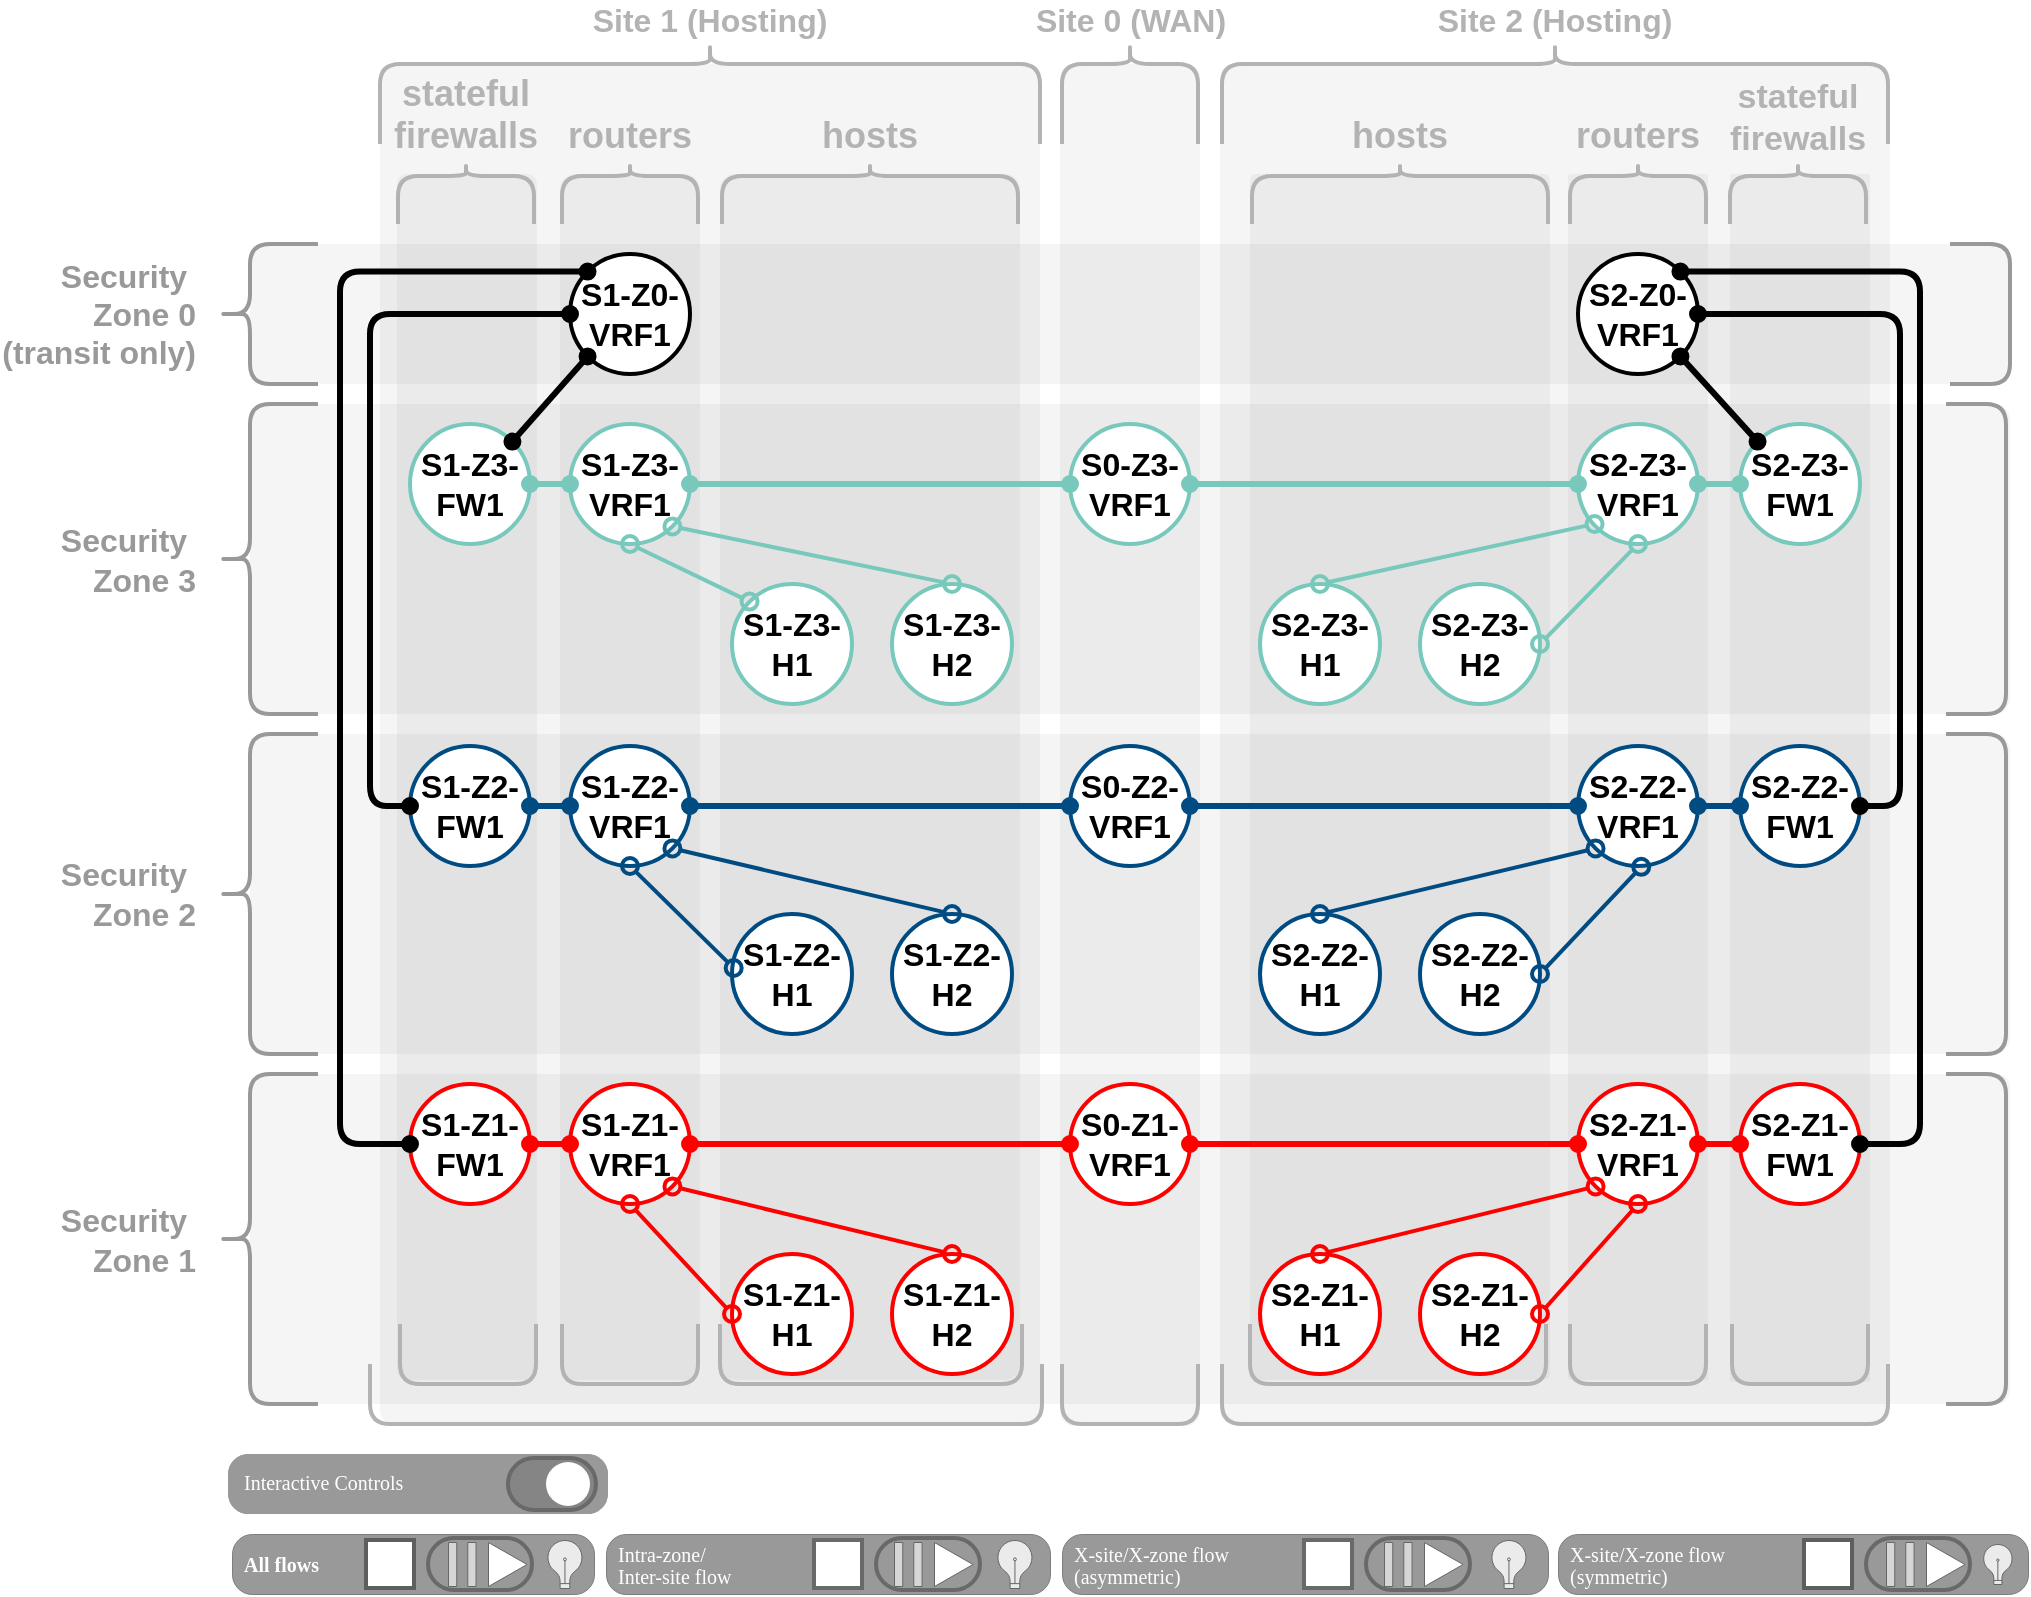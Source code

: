<mxfile version="24.3.1" type="device">
  <diagram name="Page-1" id="6yeymBKhxuc0Mbmd6qp0">
    <mxGraphModel dx="641" dy="808" grid="1" gridSize="1" guides="1" tooltips="1" connect="1" arrows="1" fold="1" page="1" pageScale="1" pageWidth="850" pageHeight="1100" math="0" shadow="0">
      <root>
        <mxCell id="0" />
        <mxCell id="1" parent="0" />
        <object label="" tags="band band-sz band-sz1" id="dSsE4svFGT5zycd-9bUz-40">
          <mxCell style="rounded=1;whiteSpace=wrap;html=1;strokeColor=none;fillColor=#000000;arcSize=4;opacity=4;" parent="1" vertex="1">
            <mxGeometry x="1390" y="755" width="880" height="165" as="geometry" />
          </mxCell>
        </object>
        <object label="" tags="band band-sz band-sz0" id="dSsE4svFGT5zycd-9bUz-37">
          <mxCell style="rounded=1;whiteSpace=wrap;html=1;strokeColor=none;fillColor=#000000;arcSize=8;opacity=4;" parent="1" vertex="1">
            <mxGeometry x="1390" y="340" width="880" height="70" as="geometry" />
          </mxCell>
        </object>
        <object label="" tags="band band-sz band-sz3" id="dSsE4svFGT5zycd-9bUz-38">
          <mxCell style="rounded=1;whiteSpace=wrap;html=1;strokeColor=none;fillColor=#000000;arcSize=5;opacity=4;" parent="1" vertex="1">
            <mxGeometry x="1390" y="420" width="880" height="155" as="geometry" />
          </mxCell>
        </object>
        <object label="" tags="band band-sz band-sz2" id="dSsE4svFGT5zycd-9bUz-39">
          <mxCell style="rounded=1;whiteSpace=wrap;html=1;strokeColor=none;fillColor=#000000;arcSize=5;opacity=4;" parent="1" vertex="1">
            <mxGeometry x="1390" y="585" width="880" height="160" as="geometry" />
          </mxCell>
        </object>
        <object label="" tags="band band-devtype band-devtype-fw" id="dSsE4svFGT5zycd-9bUz-44">
          <mxCell style="rounded=1;whiteSpace=wrap;html=1;strokeColor=none;fillColor=#000000;arcSize=7;opacity=4;" parent="1" vertex="1">
            <mxGeometry x="1463.5" y="305" width="70" height="603" as="geometry" />
          </mxCell>
        </object>
        <object label="" tags="band band-devtype band-devtype-rtr" id="dSsE4svFGT5zycd-9bUz-45">
          <mxCell style="rounded=1;whiteSpace=wrap;html=1;strokeColor=none;fillColor=#000000;arcSize=11;opacity=4;" parent="1" vertex="1">
            <mxGeometry x="1545" y="305" width="70" height="603" as="geometry" />
          </mxCell>
        </object>
        <object label="" tags="band band-devtype band-devtype-hosts" id="dSsE4svFGT5zycd-9bUz-46">
          <mxCell style="rounded=1;whiteSpace=wrap;html=1;strokeColor=none;fillColor=#000000;arcSize=5;opacity=4;" parent="1" vertex="1">
            <mxGeometry x="1625" y="305" width="150" height="603" as="geometry" />
          </mxCell>
        </object>
        <object label="" tags="band band-devtype band-devtype-hosts" id="dSsE4svFGT5zycd-9bUz-47">
          <mxCell style="rounded=1;whiteSpace=wrap;html=1;strokeColor=none;fillColor=#000000;arcSize=2;opacity=4;" parent="1" vertex="1">
            <mxGeometry x="1890" y="305" width="150" height="603" as="geometry" />
          </mxCell>
        </object>
        <object label="" tags="band band-devtype band-devtype-rtr" id="dSsE4svFGT5zycd-9bUz-48">
          <mxCell style="rounded=1;whiteSpace=wrap;html=1;strokeColor=none;fillColor=#000000;arcSize=2;opacity=4;" parent="1" vertex="1">
            <mxGeometry x="2049" y="305" width="70" height="603" as="geometry" />
          </mxCell>
        </object>
        <object label="" tags="band band-devtype band-devtype-fw" id="dSsE4svFGT5zycd-9bUz-49">
          <mxCell style="rounded=1;whiteSpace=wrap;html=1;strokeColor=none;fillColor=#000000;arcSize=2;opacity=4;" parent="1" vertex="1">
            <mxGeometry x="2130" y="305" width="70" height="604" as="geometry" />
          </mxCell>
        </object>
        <object label="" tags="band site-band site-band2" id="dSsE4svFGT5zycd-9bUz-42">
          <mxCell style="rounded=1;whiteSpace=wrap;html=1;strokeColor=none;fillColor=#000000;arcSize=2;opacity=4;" parent="1" vertex="1">
            <mxGeometry x="1875" y="250" width="335" height="680" as="geometry" />
          </mxCell>
        </object>
        <object label="" tags="band site-band site-band1" id="dSsE4svFGT5zycd-9bUz-41">
          <mxCell style="rounded=1;whiteSpace=wrap;html=1;strokeColor=none;fillColor=#000000;arcSize=2;opacity=4;" parent="1" vertex="1">
            <mxGeometry x="1455" y="250" width="330" height="680" as="geometry" />
          </mxCell>
        </object>
        <object label="" tags="band site-band site-band0" id="dSsE4svFGT5zycd-9bUz-43">
          <mxCell style="rounded=1;whiteSpace=wrap;html=1;strokeColor=none;fillColor=#000000;arcSize=10;opacity=4;" parent="1" vertex="1">
            <mxGeometry x="1795" y="250" width="70" height="681" as="geometry" />
          </mxCell>
        </object>
        <mxCell id="Ux4JUTr80TsCuU6cvmH0-153" value="S2-Z2-H1" style="ellipse;whiteSpace=wrap;html=1;aspect=fixed;strokeWidth=2;strokeColor=#004C82;fontSize=16;fontStyle=1" parent="1" vertex="1">
          <mxGeometry x="1895" y="675" width="60" height="60" as="geometry" />
        </mxCell>
        <mxCell id="Ux4JUTr80TsCuU6cvmH0-154" value="S2-Z1-H2" style="ellipse;whiteSpace=wrap;html=1;aspect=fixed;strokeWidth=2;strokeColor=#FF0000;fontSize=16;fontStyle=1" parent="1" vertex="1">
          <mxGeometry x="1975" y="845" width="60" height="60" as="geometry" />
        </mxCell>
        <mxCell id="Ux4JUTr80TsCuU6cvmH0-155" value="S2-Z2-VRF1" style="ellipse;whiteSpace=wrap;html=1;aspect=fixed;strokeWidth=2;strokeColor=#004C82;fontSize=16;fontStyle=1" parent="1" vertex="1">
          <mxGeometry x="2054" y="591" width="60" height="60" as="geometry" />
        </mxCell>
        <mxCell id="Ux4JUTr80TsCuU6cvmH0-156" value="S2-Z1-VRF1" style="ellipse;whiteSpace=wrap;html=1;aspect=fixed;strokeWidth=2;strokeColor=#FF0000;fontSize=16;fontStyle=1" parent="1" vertex="1">
          <mxGeometry x="2054" y="760" width="60" height="60" as="geometry" />
        </mxCell>
        <mxCell id="Ux4JUTr80TsCuU6cvmH0-157" value="S2-Z2-FW1" style="ellipse;whiteSpace=wrap;html=1;aspect=fixed;strokeWidth=2;strokeColor=#004C82;fontSize=16;fontStyle=1;" parent="1" vertex="1">
          <mxGeometry x="2135" y="591" width="60" height="60" as="geometry" />
        </mxCell>
        <mxCell id="Ux4JUTr80TsCuU6cvmH0-158" value="S2-Z1-FW1" style="ellipse;whiteSpace=wrap;html=1;aspect=fixed;strokeWidth=2;strokeColor=#FF0000;fontSize=16;fontStyle=1;" parent="1" vertex="1">
          <mxGeometry x="2135" y="760" width="60" height="60" as="geometry" />
        </mxCell>
        <mxCell id="Ux4JUTr80TsCuU6cvmH0-159" value="S2-Z2-H2" style="ellipse;whiteSpace=wrap;html=1;aspect=fixed;strokeWidth=2;strokeColor=#004C82;fontSize=16;fontStyle=1" parent="1" vertex="1">
          <mxGeometry x="1975" y="675" width="60" height="60" as="geometry" />
        </mxCell>
        <mxCell id="Ux4JUTr80TsCuU6cvmH0-160" value="S2-Z1-H1" style="ellipse;whiteSpace=wrap;html=1;aspect=fixed;strokeWidth=2;strokeColor=#FF0000;fontSize=16;fontStyle=1" parent="1" vertex="1">
          <mxGeometry x="1895" y="845" width="60" height="60" as="geometry" />
        </mxCell>
        <mxCell id="Ux4JUTr80TsCuU6cvmH0-161" value="S2-Z0-VRF1" style="ellipse;whiteSpace=wrap;html=1;aspect=fixed;strokeWidth=2;strokeColor=#000000;fontSize=16;fontStyle=1" parent="1" vertex="1">
          <mxGeometry x="2054" y="345" width="60" height="60" as="geometry" />
        </mxCell>
        <object label="Site 2 (Hosting)" tags="band site-band site-band2" id="Ux4JUTr80TsCuU6cvmH0-162">
          <mxCell style="shape=curlyBracket;whiteSpace=wrap;html=1;rounded=1;labelPosition=center;verticalLabelPosition=top;align=center;verticalAlign=bottom;rotation=0;strokeWidth=2;strokeColor=#B3B3B3;size=0.2;direction=south;fontSize=16;fontColor=#B3B3B3;fontStyle=1" parent="1" vertex="1">
            <mxGeometry x="1876" y="240" width="333" height="50" as="geometry" />
          </mxCell>
        </object>
        <object label="" tags="band site-band site-band2" id="Ux4JUTr80TsCuU6cvmH0-163">
          <mxCell style="shape=curlyBracket;whiteSpace=wrap;html=1;rounded=1;labelPosition=left;verticalLabelPosition=middle;align=right;verticalAlign=middle;rotation=0;strokeWidth=2;strokeColor=#B3B3B3;direction=north;size=0;fontSize=18;fontStyle=1" parent="1" vertex="1">
            <mxGeometry x="1876" y="900" width="333" height="30" as="geometry" />
          </mxCell>
        </object>
        <mxCell id="Ux4JUTr80TsCuU6cvmH0-164" value="" style="endArrow=oval;startArrow=oval;html=1;strokeWidth=3;strokeColor=#004C82;startFill=1;endFill=1;fontSize=18;fontStyle=1" parent="1" source="Ux4JUTr80TsCuU6cvmH0-155" target="Ux4JUTr80TsCuU6cvmH0-157" edge="1">
          <mxGeometry width="50" height="50" relative="1" as="geometry">
            <mxPoint x="694.5" y="672" as="sourcePoint" />
            <mxPoint x="694.5" y="592" as="targetPoint" />
          </mxGeometry>
        </mxCell>
        <mxCell id="Ux4JUTr80TsCuU6cvmH0-166" value="" style="endArrow=oval;startArrow=oval;html=1;strokeWidth=2;strokeColor=#004C82;startFill=0;endFill=0;fontSize=18;fontStyle=1;endSize=8;startSize=8;exitX=0.5;exitY=0;exitDx=0;exitDy=0;entryX=0;entryY=1;entryDx=0;entryDy=0;" parent="1" source="Ux4JUTr80TsCuU6cvmH0-153" target="Ux4JUTr80TsCuU6cvmH0-155" edge="1">
          <mxGeometry width="50" height="50" relative="1" as="geometry">
            <mxPoint x="620.228" y="1008.372" as="sourcePoint" />
            <mxPoint x="669.072" y="949.877" as="targetPoint" />
          </mxGeometry>
        </mxCell>
        <mxCell id="Ux4JUTr80TsCuU6cvmH0-167" value="" style="endArrow=oval;startArrow=oval;html=1;strokeWidth=3;strokeColor=#FF0000;startFill=1;endFill=1;fontSize=18;fontStyle=1" parent="1" source="Ux4JUTr80TsCuU6cvmH0-156" target="Ux4JUTr80TsCuU6cvmH0-158" edge="1">
          <mxGeometry width="50" height="50" relative="1" as="geometry">
            <mxPoint x="1398.5" y="674" as="sourcePoint" />
            <mxPoint x="1398.5" y="594" as="targetPoint" />
          </mxGeometry>
        </mxCell>
        <mxCell id="Ux4JUTr80TsCuU6cvmH0-168" value="" style="endArrow=oval;startArrow=oval;html=1;strokeWidth=2;strokeColor=#FF0000;startFill=0;endFill=0;fontSize=18;fontStyle=1;endSize=8;startSize=8;exitX=1;exitY=0.5;exitDx=0;exitDy=0;entryX=0.5;entryY=1;entryDx=0;entryDy=0;" parent="1" source="Ux4JUTr80TsCuU6cvmH0-154" target="Ux4JUTr80TsCuU6cvmH0-156" edge="1">
          <mxGeometry width="50" height="50" relative="1" as="geometry">
            <mxPoint x="1473.535" y="798.573" as="sourcePoint" />
            <mxPoint x="1424.107" y="739.729" as="targetPoint" />
          </mxGeometry>
        </mxCell>
        <mxCell id="Ux4JUTr80TsCuU6cvmH0-169" value="" style="endArrow=oval;startArrow=oval;html=1;strokeWidth=2;strokeColor=#FF0000;startFill=0;endFill=0;fontSize=18;fontStyle=1;endSize=8;startSize=8;exitX=0.5;exitY=0;exitDx=0;exitDy=0;entryX=0;entryY=1;entryDx=0;entryDy=0;" parent="1" source="Ux4JUTr80TsCuU6cvmH0-160" target="Ux4JUTr80TsCuU6cvmH0-156" edge="1">
          <mxGeometry width="50" height="50" relative="1" as="geometry">
            <mxPoint x="1324.228" y="798.372" as="sourcePoint" />
            <mxPoint x="1373.072" y="739.877" as="targetPoint" />
          </mxGeometry>
        </mxCell>
        <mxCell id="Ux4JUTr80TsCuU6cvmH0-174" value="S0-Z2-VRF1" style="ellipse;whiteSpace=wrap;html=1;aspect=fixed;strokeWidth=2;strokeColor=#004C82;fontSize=16;fontStyle=1" parent="1" vertex="1">
          <mxGeometry x="1800" y="591" width="60" height="60" as="geometry" />
        </mxCell>
        <mxCell id="Ux4JUTr80TsCuU6cvmH0-175" value="S0-Z1-VRF1" style="ellipse;whiteSpace=wrap;html=1;aspect=fixed;strokeWidth=2;strokeColor=#FF0000;fontSize=16;fontStyle=1" parent="1" vertex="1">
          <mxGeometry x="1800" y="760" width="60" height="60" as="geometry" />
        </mxCell>
        <mxCell id="Ux4JUTr80TsCuU6cvmH0-185" value="S0-Z3-VRF1" style="ellipse;whiteSpace=wrap;html=1;aspect=fixed;strokeWidth=2;strokeColor=#78C9BC;fontSize=16;fontStyle=1" parent="1" vertex="1">
          <mxGeometry x="1800" y="430" width="60" height="60" as="geometry" />
        </mxCell>
        <mxCell id="Ux4JUTr80TsCuU6cvmH0-186" value="S1-Z2-H1" style="ellipse;whiteSpace=wrap;html=1;aspect=fixed;strokeWidth=2;strokeColor=#004C82;fontSize=16;fontStyle=1" parent="1" vertex="1">
          <mxGeometry x="1631" y="675" width="60" height="60" as="geometry" />
        </mxCell>
        <mxCell id="Ux4JUTr80TsCuU6cvmH0-187" value="S1-Z1-H2" style="ellipse;whiteSpace=wrap;html=1;aspect=fixed;strokeWidth=2;strokeColor=#FF0000;fontSize=16;fontStyle=1" parent="1" vertex="1">
          <mxGeometry x="1711" y="845" width="60" height="60" as="geometry" />
        </mxCell>
        <mxCell id="Ux4JUTr80TsCuU6cvmH0-188" value="S1-Z2-VRF1" style="ellipse;whiteSpace=wrap;html=1;aspect=fixed;strokeWidth=2;strokeColor=#004C82;fontSize=16;fontStyle=1" parent="1" vertex="1">
          <mxGeometry x="1550" y="591" width="60" height="60" as="geometry" />
        </mxCell>
        <mxCell id="Ux4JUTr80TsCuU6cvmH0-189" value="S1-Z1-VRF1" style="ellipse;whiteSpace=wrap;html=1;aspect=fixed;strokeWidth=2;strokeColor=#FF0000;fontSize=16;fontStyle=1" parent="1" vertex="1">
          <mxGeometry x="1550" y="760" width="60" height="60" as="geometry" />
        </mxCell>
        <mxCell id="Ux4JUTr80TsCuU6cvmH0-190" value="S1-Z2-FW1" style="ellipse;whiteSpace=wrap;html=1;aspect=fixed;strokeWidth=2;strokeColor=#004C82;fontSize=16;fontStyle=1;" parent="1" vertex="1">
          <mxGeometry x="1470" y="591" width="60" height="60" as="geometry" />
        </mxCell>
        <mxCell id="Ux4JUTr80TsCuU6cvmH0-191" value="S1-Z1-FW1" style="ellipse;whiteSpace=wrap;html=1;aspect=fixed;strokeWidth=2;strokeColor=#FF0000;fontSize=16;fontStyle=1;shadow=0;perimeterSpacing=0;" parent="1" vertex="1">
          <mxGeometry x="1470" y="760" width="60" height="60" as="geometry" />
        </mxCell>
        <mxCell id="Ux4JUTr80TsCuU6cvmH0-192" value="S1-Z2-H2" style="ellipse;whiteSpace=wrap;html=1;aspect=fixed;strokeWidth=2;strokeColor=#004C82;fontSize=16;fontStyle=1" parent="1" vertex="1">
          <mxGeometry x="1711" y="675" width="60" height="60" as="geometry" />
        </mxCell>
        <mxCell id="Ux4JUTr80TsCuU6cvmH0-193" value="S1-Z1-H1" style="ellipse;whiteSpace=wrap;html=1;aspect=fixed;strokeWidth=2;strokeColor=#FF0000;fontSize=16;fontStyle=1" parent="1" vertex="1">
          <mxGeometry x="1631" y="845" width="60" height="60" as="geometry" />
        </mxCell>
        <mxCell id="Ux4JUTr80TsCuU6cvmH0-194" value="S1-Z0-VRF1" style="ellipse;whiteSpace=wrap;html=1;aspect=fixed;strokeWidth=2;strokeColor=#000000;fontSize=16;fontStyle=1" parent="1" vertex="1">
          <mxGeometry x="1550" y="345" width="60" height="60" as="geometry" />
        </mxCell>
        <object label="Site 1 (Hosting)" tags="band site-band site-band1" id="Ux4JUTr80TsCuU6cvmH0-195">
          <mxCell style="shape=curlyBracket;whiteSpace=wrap;html=1;rounded=1;labelPosition=center;verticalLabelPosition=top;align=center;verticalAlign=bottom;rotation=0;strokeWidth=2;strokeColor=#B3B3B3;size=0.2;direction=south;fontSize=16;fontColor=#B3B3B3;fontStyle=1" parent="1" vertex="1">
            <mxGeometry x="1455" y="240" width="330" height="50" as="geometry" />
          </mxCell>
        </object>
        <object label="" tags="band site-band site-band1" id="Ux4JUTr80TsCuU6cvmH0-196">
          <mxCell style="shape=curlyBracket;whiteSpace=wrap;html=1;rounded=1;labelPosition=left;verticalLabelPosition=middle;align=right;verticalAlign=middle;rotation=0;strokeWidth=2;strokeColor=#B3B3B3;direction=north;size=0;fontSize=18;fontStyle=1" parent="1" vertex="1">
            <mxGeometry x="1450" y="900" width="336" height="30" as="geometry" />
          </mxCell>
        </object>
        <mxCell id="Ux4JUTr80TsCuU6cvmH0-197" value="" style="endArrow=oval;startArrow=oval;html=1;strokeWidth=3;strokeColor=#004C82;startFill=1;endFill=1;fontSize=18;fontStyle=1;exitX=0;exitY=0.5;exitDx=0;exitDy=0;" parent="1" source="Ux4JUTr80TsCuU6cvmH0-188" target="Ux4JUTr80TsCuU6cvmH0-190" edge="1">
          <mxGeometry width="50" height="50" relative="1" as="geometry">
            <mxPoint x="1845" y="651" as="sourcePoint" />
            <mxPoint x="518.5" y="620" as="targetPoint" />
          </mxGeometry>
        </mxCell>
        <mxCell id="Ux4JUTr80TsCuU6cvmH0-198" value="" style="endArrow=oval;startArrow=oval;html=1;strokeWidth=2;strokeColor=#004C82;startFill=0;endFill=0;fontSize=18;fontStyle=1;endSize=8;startSize=8;exitX=0.5;exitY=0;exitDx=0;exitDy=0;entryX=1;entryY=1;entryDx=0;entryDy=0;" parent="1" source="Ux4JUTr80TsCuU6cvmH0-192" target="Ux4JUTr80TsCuU6cvmH0-188" edge="1">
          <mxGeometry width="50" height="50" relative="1" as="geometry">
            <mxPoint x="553.535" y="1036.573" as="sourcePoint" />
            <mxPoint x="504.107" y="977.729" as="targetPoint" />
          </mxGeometry>
        </mxCell>
        <mxCell id="Ux4JUTr80TsCuU6cvmH0-199" value="" style="endArrow=oval;startArrow=oval;html=1;strokeWidth=2;strokeColor=#004C82;startFill=0;endFill=0;fontSize=18;fontStyle=1;endSize=8;startSize=8;entryX=0.5;entryY=1;entryDx=0;entryDy=0;exitX=0.014;exitY=0.45;exitDx=0;exitDy=0;exitPerimeter=0;" parent="1" source="Ux4JUTr80TsCuU6cvmH0-186" target="Ux4JUTr80TsCuU6cvmH0-188" edge="1">
          <mxGeometry width="50" height="50" relative="1" as="geometry">
            <mxPoint x="404.228" y="1036.372" as="sourcePoint" />
            <mxPoint x="453.072" y="977.877" as="targetPoint" />
          </mxGeometry>
        </mxCell>
        <mxCell id="Ux4JUTr80TsCuU6cvmH0-200" value="" style="endArrow=oval;startArrow=oval;html=1;strokeWidth=3;strokeColor=#FF0000;startFill=1;endFill=1;fontSize=18;fontStyle=1" parent="1" source="Ux4JUTr80TsCuU6cvmH0-189" target="Ux4JUTr80TsCuU6cvmH0-191" edge="1">
          <mxGeometry width="50" height="50" relative="1" as="geometry">
            <mxPoint x="1333.5" y="683" as="sourcePoint" />
            <mxPoint x="1333.5" y="603" as="targetPoint" />
          </mxGeometry>
        </mxCell>
        <mxCell id="Ux4JUTr80TsCuU6cvmH0-201" value="" style="endArrow=oval;startArrow=oval;html=1;strokeWidth=2;strokeColor=#FF0000;startFill=0;endFill=0;fontSize=18;fontStyle=1;endSize=8;startSize=8;exitX=0.5;exitY=0;exitDx=0;exitDy=0;entryX=1;entryY=1;entryDx=0;entryDy=0;" parent="1" source="Ux4JUTr80TsCuU6cvmH0-187" target="Ux4JUTr80TsCuU6cvmH0-189" edge="1">
          <mxGeometry width="50" height="50" relative="1" as="geometry">
            <mxPoint x="1368.535" y="807.573" as="sourcePoint" />
            <mxPoint x="1319.107" y="748.729" as="targetPoint" />
          </mxGeometry>
        </mxCell>
        <mxCell id="Ux4JUTr80TsCuU6cvmH0-202" value="" style="endArrow=oval;startArrow=oval;html=1;strokeWidth=2;strokeColor=#FF0000;startFill=0;endFill=0;fontSize=18;fontStyle=1;endSize=8;startSize=8;entryX=0.5;entryY=1;entryDx=0;entryDy=0;exitX=0;exitY=0.5;exitDx=0;exitDy=0;" parent="1" source="Ux4JUTr80TsCuU6cvmH0-193" target="Ux4JUTr80TsCuU6cvmH0-189" edge="1">
          <mxGeometry width="50" height="50" relative="1" as="geometry">
            <mxPoint x="1219.228" y="807.372" as="sourcePoint" />
            <mxPoint x="1268.072" y="748.877" as="targetPoint" />
          </mxGeometry>
        </mxCell>
        <mxCell id="Ux4JUTr80TsCuU6cvmH0-203" value="" style="endArrow=oval;startArrow=oval;html=1;strokeColor=#000000;strokeWidth=3;startFill=1;endFill=1;fontSize=18;fontStyle=1;exitX=0;exitY=0;exitDx=0;exitDy=0;entryX=0;entryY=0.5;entryDx=0;entryDy=0;rounded=1;edgeStyle=orthogonalEdgeStyle;" parent="1" source="Ux4JUTr80TsCuU6cvmH0-194" target="Ux4JUTr80TsCuU6cvmH0-191" edge="1">
          <mxGeometry width="50" height="50" relative="1" as="geometry">
            <mxPoint x="1643.5" y="88" as="sourcePoint" />
            <mxPoint x="1036" y="88" as="targetPoint" />
            <Array as="points">
              <mxPoint x="1435" y="354" />
              <mxPoint x="1435" y="790" />
            </Array>
          </mxGeometry>
        </mxCell>
        <mxCell id="Ux4JUTr80TsCuU6cvmH0-204" value="" style="endArrow=oval;startArrow=oval;html=1;strokeColor=#000000;strokeWidth=3;startFill=1;endFill=1;fontSize=18;fontStyle=1;exitX=0;exitY=0.5;exitDx=0;exitDy=0;entryX=0;entryY=0.5;entryDx=0;entryDy=0;rounded=1;edgeStyle=orthogonalEdgeStyle;" parent="1" source="Ux4JUTr80TsCuU6cvmH0-194" target="Ux4JUTr80TsCuU6cvmH0-190" edge="1">
          <mxGeometry width="50" height="50" relative="1" as="geometry">
            <mxPoint x="1650.343" y="152.374" as="sourcePoint" />
            <mxPoint x="1537.715" y="227.711" as="targetPoint" />
            <Array as="points">
              <mxPoint x="1450" y="375" />
              <mxPoint x="1450" y="621" />
            </Array>
          </mxGeometry>
        </mxCell>
        <mxCell id="Ux4JUTr80TsCuU6cvmH0-205" value="" style="endArrow=oval;startArrow=oval;html=1;strokeWidth=3;strokeColor=#FF0000;startFill=1;endFill=1;fontSize=18;fontStyle=1;entryX=1;entryY=0.5;entryDx=0;entryDy=0;exitX=0;exitY=0.5;exitDx=0;exitDy=0;" parent="1" source="Ux4JUTr80TsCuU6cvmH0-175" target="Ux4JUTr80TsCuU6cvmH0-189" edge="1">
          <mxGeometry width="50" height="50" relative="1" as="geometry">
            <mxPoint x="1277.0" y="565" as="sourcePoint" />
            <mxPoint x="1022.75" y="164" as="targetPoint" />
          </mxGeometry>
        </mxCell>
        <mxCell id="Ux4JUTr80TsCuU6cvmH0-206" value="" style="endArrow=oval;startArrow=oval;html=1;strokeWidth=3;strokeColor=#004C82;startFill=1;endFill=1;fontSize=18;fontStyle=1;edgeStyle=orthogonalEdgeStyle;exitX=0;exitY=0.5;exitDx=0;exitDy=0;entryX=1;entryY=0.5;entryDx=0;entryDy=0;" parent="1" source="Ux4JUTr80TsCuU6cvmH0-174" target="Ux4JUTr80TsCuU6cvmH0-188" edge="1">
          <mxGeometry width="50" height="50" relative="1" as="geometry">
            <mxPoint x="1189" y="770" as="sourcePoint" />
            <mxPoint x="1348.5" y="704" as="targetPoint" />
          </mxGeometry>
        </mxCell>
        <mxCell id="Ux4JUTr80TsCuU6cvmH0-207" value="S1-Z3-H1" style="ellipse;whiteSpace=wrap;html=1;aspect=fixed;strokeWidth=2;strokeColor=#78C9BC;fontSize=16;fontStyle=1" parent="1" vertex="1">
          <mxGeometry x="1631" y="510" width="60" height="60" as="geometry" />
        </mxCell>
        <mxCell id="Ux4JUTr80TsCuU6cvmH0-208" value="S1-Z3-VRF1" style="ellipse;whiteSpace=wrap;html=1;aspect=fixed;strokeWidth=2;strokeColor=#78C9BC;fontSize=16;fontStyle=1" parent="1" vertex="1">
          <mxGeometry x="1550" y="430" width="60" height="60" as="geometry" />
        </mxCell>
        <mxCell id="Ux4JUTr80TsCuU6cvmH0-209" value="S1-Z3-FW1" style="ellipse;whiteSpace=wrap;html=1;aspect=fixed;strokeWidth=2;strokeColor=#78C9BC;fontSize=16;fontStyle=1;" parent="1" vertex="1">
          <mxGeometry x="1470" y="430" width="60" height="60" as="geometry" />
        </mxCell>
        <mxCell id="Ux4JUTr80TsCuU6cvmH0-210" value="S1-Z3-H2" style="ellipse;whiteSpace=wrap;html=1;aspect=fixed;strokeWidth=2;strokeColor=#78C9BC;fontSize=16;fontStyle=1" parent="1" vertex="1">
          <mxGeometry x="1711" y="510" width="60" height="60" as="geometry" />
        </mxCell>
        <mxCell id="Ux4JUTr80TsCuU6cvmH0-211" value="" style="endArrow=oval;startArrow=oval;html=1;strokeWidth=3;strokeColor=#78C9BC;startFill=1;endFill=1;fontSize=18;fontStyle=1" parent="1" source="Ux4JUTr80TsCuU6cvmH0-208" target="Ux4JUTr80TsCuU6cvmH0-209" edge="1">
          <mxGeometry width="50" height="50" relative="1" as="geometry">
            <mxPoint x="119.5" y="540" as="sourcePoint" />
            <mxPoint x="119.5" y="460" as="targetPoint" />
          </mxGeometry>
        </mxCell>
        <mxCell id="Ux4JUTr80TsCuU6cvmH0-212" value="" style="endArrow=oval;startArrow=oval;html=1;strokeWidth=2;strokeColor=#78C9BC;startFill=0;endFill=0;fontSize=18;fontStyle=1;endSize=8;startSize=8;exitX=0.5;exitY=0;exitDx=0;exitDy=0;entryX=1;entryY=1;entryDx=0;entryDy=0;" parent="1" source="Ux4JUTr80TsCuU6cvmH0-210" target="Ux4JUTr80TsCuU6cvmH0-208" edge="1">
          <mxGeometry width="50" height="50" relative="1" as="geometry">
            <mxPoint x="154.535" y="762.573" as="sourcePoint" />
            <mxPoint x="105.107" y="703.729" as="targetPoint" />
          </mxGeometry>
        </mxCell>
        <mxCell id="Ux4JUTr80TsCuU6cvmH0-213" value="" style="endArrow=oval;startArrow=oval;html=1;strokeWidth=2;strokeColor=#78C9BC;startFill=0;endFill=0;fontSize=18;fontStyle=1;endSize=8;startSize=8;exitX=0;exitY=0;exitDx=0;exitDy=0;entryX=0.5;entryY=1;entryDx=0;entryDy=0;" parent="1" source="Ux4JUTr80TsCuU6cvmH0-207" target="Ux4JUTr80TsCuU6cvmH0-208" edge="1">
          <mxGeometry width="50" height="50" relative="1" as="geometry">
            <mxPoint x="5.228" y="762.372" as="sourcePoint" />
            <mxPoint x="54.072" y="703.877" as="targetPoint" />
          </mxGeometry>
        </mxCell>
        <mxCell id="Ux4JUTr80TsCuU6cvmH0-214" value="" style="endArrow=oval;startArrow=oval;html=1;strokeColor=#000000;strokeWidth=3;startFill=1;endFill=1;fontSize=18;fontStyle=1;entryX=1;entryY=0;entryDx=0;entryDy=0;exitX=0;exitY=1;exitDx=0;exitDy=0;rounded=1;" parent="1" source="Ux4JUTr80TsCuU6cvmH0-194" target="Ux4JUTr80TsCuU6cvmH0-209" edge="1">
          <mxGeometry width="50" height="50" relative="1" as="geometry">
            <mxPoint x="1704" y="150" as="sourcePoint" />
            <mxPoint x="1704" y="279" as="targetPoint" />
          </mxGeometry>
        </mxCell>
        <mxCell id="Ux4JUTr80TsCuU6cvmH0-215" value="" style="endArrow=oval;startArrow=oval;html=1;strokeWidth=3;strokeColor=#78C9BC;startFill=1;endFill=1;fontSize=18;fontStyle=1;entryX=1;entryY=0.5;entryDx=0;entryDy=0;edgeStyle=orthogonalEdgeStyle;exitX=0;exitY=0.5;exitDx=0;exitDy=0;" parent="1" source="Ux4JUTr80TsCuU6cvmH0-185" target="Ux4JUTr80TsCuU6cvmH0-208" edge="1">
          <mxGeometry width="50" height="50" relative="1" as="geometry">
            <mxPoint x="1109" y="889" as="sourcePoint" />
            <mxPoint x="1759.001" y="459.341" as="targetPoint" />
          </mxGeometry>
        </mxCell>
        <object label="" tags="band site-band site-band0" id="Ux4JUTr80TsCuU6cvmH0-216">
          <mxCell style="shape=curlyBracket;whiteSpace=wrap;html=1;rounded=1;labelPosition=left;verticalLabelPosition=middle;align=right;verticalAlign=middle;rotation=0;strokeWidth=2;strokeColor=#B3B3B3;direction=north;size=0;fontSize=18;fontStyle=1" parent="1" vertex="1">
            <mxGeometry x="1796" y="900" width="68" height="30" as="geometry" />
          </mxCell>
        </object>
        <object label="Site 0 (WAN)" tags="band site-band site-band0" id="Ux4JUTr80TsCuU6cvmH0-217">
          <mxCell style="shape=curlyBracket;html=1;rounded=1;labelPosition=center;verticalLabelPosition=top;align=center;verticalAlign=bottom;rotation=0;strokeWidth=2;strokeColor=#B3B3B3;size=0.2;direction=south;fontSize=16;fontColor=#B3B3B3;fontStyle=1" parent="1" vertex="1">
            <mxGeometry x="1796" y="240" width="68" height="50" as="geometry" />
          </mxCell>
        </object>
        <object label="Security&amp;nbsp;&lt;div style=&quot;font-size: 16px;&quot;&gt;Zone 1&lt;/div&gt;" tags="band band-sz band-sz1" id="Ux4JUTr80TsCuU6cvmH0-218">
          <mxCell style="shape=curlyBracket;html=1;rounded=1;labelPosition=center;verticalLabelPosition=middle;align=right;verticalAlign=middle;rotation=0;strokeWidth=2;strokeColor=#999999;size=0.32;direction=east;fontSize=16;fontColor=#999999;fontStyle=1;horizontal=1;spacingRight=60;spacingLeft=-65;" parent="1" vertex="1">
            <mxGeometry x="1374" y="755" width="50" height="165" as="geometry" />
          </mxCell>
        </object>
        <object label="" tags="band band-sz band-sz1" id="Ux4JUTr80TsCuU6cvmH0-219">
          <mxCell style="shape=curlyBracket;whiteSpace=wrap;html=1;rounded=1;labelPosition=left;verticalLabelPosition=middle;align=right;verticalAlign=middle;rotation=0;strokeWidth=2;strokeColor=#999999;direction=west;size=0;fontSize=18;fontStyle=1" parent="1" vertex="1">
            <mxGeometry x="2238" y="755" width="30" height="165" as="geometry" />
          </mxCell>
        </object>
        <object label="Security&amp;nbsp;&lt;div style=&quot;font-size: 16px;&quot;&gt;Zone 2&lt;/div&gt;" tags="band band-sz band-sz2" id="Ux4JUTr80TsCuU6cvmH0-220">
          <mxCell style="shape=curlyBracket;html=1;rounded=1;labelPosition=center;verticalLabelPosition=middle;align=right;verticalAlign=middle;rotation=0;strokeWidth=2;strokeColor=#999999;size=0.32;direction=east;fontSize=16;fontColor=#999999;fontStyle=1;horizontal=1;spacingRight=60;spacingLeft=-65;" parent="1" vertex="1">
            <mxGeometry x="1374" y="585" width="50" height="160" as="geometry" />
          </mxCell>
        </object>
        <object label="" tags="band band-sz band-sz2" id="Ux4JUTr80TsCuU6cvmH0-221">
          <mxCell style="shape=curlyBracket;whiteSpace=wrap;html=1;rounded=1;labelPosition=left;verticalLabelPosition=middle;align=right;verticalAlign=middle;rotation=0;strokeWidth=2;strokeColor=#999999;direction=west;size=0;fontSize=18;fontStyle=1" parent="1" vertex="1">
            <mxGeometry x="2238" y="585" width="30" height="160" as="geometry" />
          </mxCell>
        </object>
        <object label="&amp;nbsp;Security&amp;nbsp;&lt;div style=&quot;font-size: 16px;&quot;&gt;Zone 3&lt;/div&gt;" tags="band band-sz band-sz3" id="Ux4JUTr80TsCuU6cvmH0-222">
          <mxCell style="shape=curlyBracket;html=1;rounded=1;labelPosition=center;verticalLabelPosition=middle;align=right;verticalAlign=middle;rotation=0;strokeWidth=2;strokeColor=#999999;size=0.32;direction=east;fontSize=16;fontColor=#999999;fontStyle=1;horizontal=1;spacingRight=60;spacingLeft=-85;" parent="1" vertex="1">
            <mxGeometry x="1374" y="420" width="50" height="155" as="geometry" />
          </mxCell>
        </object>
        <object label="" tags="band band-sz band-sz3" id="Ux4JUTr80TsCuU6cvmH0-223">
          <mxCell style="shape=curlyBracket;whiteSpace=wrap;html=1;rounded=1;labelPosition=left;verticalLabelPosition=middle;align=right;verticalAlign=middle;rotation=0;strokeWidth=2;strokeColor=#999999;direction=west;size=0;fontSize=18;fontStyle=1" parent="1" vertex="1">
            <mxGeometry x="2238" y="420" width="30" height="155" as="geometry" />
          </mxCell>
        </object>
        <object label="Security&amp;nbsp;&lt;div style=&quot;font-size: 16px;&quot;&gt;Zone 0&lt;div style=&quot;font-size: 16px;&quot;&gt;(transit only)&lt;/div&gt;&lt;/div&gt;" tags="band band-sz band-sz0" id="Ux4JUTr80TsCuU6cvmH0-224">
          <mxCell style="shape=curlyBracket;html=1;rounded=1;labelPosition=center;verticalLabelPosition=middle;align=right;verticalAlign=middle;rotation=0;strokeWidth=2;strokeColor=#999999;size=0.32;direction=east;fontSize=16;fontColor=#999999;fontStyle=1;horizontal=1;spacingRight=60;spacingLeft=-65;" parent="1" vertex="1">
            <mxGeometry x="1374" y="340" width="50" height="70" as="geometry" />
          </mxCell>
        </object>
        <object label="" tags="band band-sz band-sz0" id="Ux4JUTr80TsCuU6cvmH0-225">
          <mxCell style="shape=curlyBracket;whiteSpace=wrap;html=1;rounded=1;labelPosition=left;verticalLabelPosition=middle;align=right;verticalAlign=middle;rotation=0;strokeWidth=2;strokeColor=#999999;direction=west;size=0;fontSize=18;fontStyle=1;fontColor=#666666;" parent="1" vertex="1">
            <mxGeometry x="2240" y="340" width="30" height="70" as="geometry" />
          </mxCell>
        </object>
        <mxCell id="dSsE4svFGT5zycd-9bUz-5" value="S2-Z3-H1" style="ellipse;whiteSpace=wrap;html=1;aspect=fixed;strokeWidth=2;strokeColor=#78C9BC;fontSize=16;fontStyle=1" parent="1" vertex="1">
          <mxGeometry x="1895" y="510" width="60" height="60" as="geometry" />
        </mxCell>
        <mxCell id="dSsE4svFGT5zycd-9bUz-6" value="S2-Z3-VRF1" style="ellipse;whiteSpace=wrap;html=1;aspect=fixed;strokeWidth=2;strokeColor=#78C9BC;fontSize=16;fontStyle=1" parent="1" vertex="1">
          <mxGeometry x="2054" y="430" width="60" height="60" as="geometry" />
        </mxCell>
        <mxCell id="dSsE4svFGT5zycd-9bUz-7" value="S2-Z3-FW1" style="ellipse;whiteSpace=wrap;html=1;aspect=fixed;strokeWidth=2;strokeColor=#78C9BC;fontSize=16;fontStyle=1;" parent="1" vertex="1">
          <mxGeometry x="2135" y="430" width="60" height="60" as="geometry" />
        </mxCell>
        <mxCell id="dSsE4svFGT5zycd-9bUz-8" value="S2-Z3-H2" style="ellipse;whiteSpace=wrap;html=1;aspect=fixed;strokeWidth=2;strokeColor=#78C9BC;fontSize=16;fontStyle=1" parent="1" vertex="1">
          <mxGeometry x="1975" y="510" width="60" height="60" as="geometry" />
        </mxCell>
        <mxCell id="dSsE4svFGT5zycd-9bUz-9" value="" style="endArrow=oval;startArrow=oval;html=1;strokeWidth=3;strokeColor=#78C9BC;startFill=1;endFill=1;fontSize=18;fontStyle=1" parent="1" source="dSsE4svFGT5zycd-9bUz-6" target="dSsE4svFGT5zycd-9bUz-7" edge="1">
          <mxGeometry width="50" height="50" relative="1" as="geometry">
            <mxPoint x="393.5" y="540" as="sourcePoint" />
            <mxPoint x="393.5" y="460" as="targetPoint" />
          </mxGeometry>
        </mxCell>
        <mxCell id="dSsE4svFGT5zycd-9bUz-10" value="" style="endArrow=oval;startArrow=oval;html=1;strokeWidth=2;strokeColor=#78C9BC;startFill=0;endFill=0;fontSize=18;fontStyle=1;endSize=8;startSize=8;exitX=1;exitY=0.5;exitDx=0;exitDy=0;entryX=0.5;entryY=1;entryDx=0;entryDy=0;" parent="1" source="dSsE4svFGT5zycd-9bUz-8" target="dSsE4svFGT5zycd-9bUz-6" edge="1">
          <mxGeometry width="50" height="50" relative="1" as="geometry">
            <mxPoint x="468.535" y="762.573" as="sourcePoint" />
            <mxPoint x="419.107" y="703.729" as="targetPoint" />
          </mxGeometry>
        </mxCell>
        <mxCell id="dSsE4svFGT5zycd-9bUz-11" value="" style="endArrow=oval;startArrow=oval;html=1;strokeWidth=2;strokeColor=#78C9BC;startFill=0;endFill=0;fontSize=18;fontStyle=1;endSize=8;startSize=8;exitX=0.5;exitY=0;exitDx=0;exitDy=0;entryX=0.138;entryY=0.833;entryDx=0;entryDy=0;entryPerimeter=0;" parent="1" source="dSsE4svFGT5zycd-9bUz-5" target="dSsE4svFGT5zycd-9bUz-6" edge="1">
          <mxGeometry width="50" height="50" relative="1" as="geometry">
            <mxPoint x="319.228" y="762.372" as="sourcePoint" />
            <mxPoint x="368.072" y="703.877" as="targetPoint" />
          </mxGeometry>
        </mxCell>
        <mxCell id="dSsE4svFGT5zycd-9bUz-15" value="" style="endArrow=oval;startArrow=oval;html=1;strokeColor=#000000;strokeWidth=3;startFill=1;endFill=1;fontSize=18;fontStyle=1;exitX=1;exitY=0;exitDx=0;exitDy=0;entryX=1;entryY=0.5;entryDx=0;entryDy=0;rounded=1;edgeStyle=orthogonalEdgeStyle;" parent="1" source="Ux4JUTr80TsCuU6cvmH0-161" target="Ux4JUTr80TsCuU6cvmH0-158" edge="1">
          <mxGeometry width="50" height="50" relative="1" as="geometry">
            <mxPoint x="2110" y="12" as="sourcePoint" />
            <mxPoint x="2242" y="760" as="targetPoint" />
            <Array as="points">
              <mxPoint x="2225" y="354" />
              <mxPoint x="2225" y="790" />
            </Array>
          </mxGeometry>
        </mxCell>
        <mxCell id="dSsE4svFGT5zycd-9bUz-16" value="" style="endArrow=oval;startArrow=oval;html=1;strokeColor=#000000;strokeWidth=3;startFill=1;endFill=1;fontSize=18;fontStyle=1;exitX=1;exitY=0.5;exitDx=0;exitDy=0;entryX=1;entryY=0.5;entryDx=0;entryDy=0;rounded=1;edgeStyle=orthogonalEdgeStyle;" parent="1" source="Ux4JUTr80TsCuU6cvmH0-161" target="Ux4JUTr80TsCuU6cvmH0-157" edge="1">
          <mxGeometry width="50" height="50" relative="1" as="geometry">
            <mxPoint x="2120" y="40" as="sourcePoint" />
            <mxPoint x="2240" y="550" as="targetPoint" />
            <Array as="points">
              <mxPoint x="2215" y="375" />
              <mxPoint x="2215" y="621" />
            </Array>
          </mxGeometry>
        </mxCell>
        <mxCell id="dSsE4svFGT5zycd-9bUz-17" value="" style="endArrow=oval;startArrow=oval;html=1;strokeColor=#000000;strokeWidth=3;startFill=1;endFill=1;fontSize=18;fontStyle=1;entryX=0;entryY=0;entryDx=0;entryDy=0;exitX=1;exitY=1;exitDx=0;exitDy=0;rounded=1;" parent="1" source="Ux4JUTr80TsCuU6cvmH0-161" target="dSsE4svFGT5zycd-9bUz-7" edge="1">
          <mxGeometry width="50" height="50" relative="1" as="geometry">
            <mxPoint x="2110" y="78" as="sourcePoint" />
            <mxPoint x="2242" y="340" as="targetPoint" />
          </mxGeometry>
        </mxCell>
        <object label="hosts" tags="band band-devtype band-devtype-hosts" id="dSsE4svFGT5zycd-9bUz-18">
          <mxCell style="shape=curlyBracket;whiteSpace=wrap;html=1;rounded=1;labelPosition=center;verticalLabelPosition=top;align=center;verticalAlign=bottom;rotation=0;strokeWidth=2;strokeColor=#B3B3B3;size=0.2;direction=south;fontSize=18;fontColor=#B3B3B3;fontStyle=1" parent="1" vertex="1">
            <mxGeometry x="1626" y="300" width="148" height="30" as="geometry" />
          </mxCell>
        </object>
        <object label="routers" tags="band band-devtype band-devtype-rtr" id="dSsE4svFGT5zycd-9bUz-19">
          <mxCell style="shape=curlyBracket;whiteSpace=wrap;html=1;rounded=1;labelPosition=center;verticalLabelPosition=top;align=center;verticalAlign=bottom;rotation=0;strokeWidth=2;strokeColor=#B3B3B3;size=0.2;direction=south;fontSize=18;fontColor=#B3B3B3;fontStyle=1" parent="1" vertex="1">
            <mxGeometry x="1546" y="300" width="68" height="30" as="geometry" />
          </mxCell>
        </object>
        <object label="stateful&lt;div&gt;firewalls&lt;/div&gt;" tags="band band-devtype band-devtype-fw" id="dSsE4svFGT5zycd-9bUz-20">
          <mxCell style="shape=curlyBracket;whiteSpace=wrap;html=1;rounded=1;labelPosition=center;verticalLabelPosition=top;align=center;verticalAlign=bottom;rotation=0;strokeWidth=2;strokeColor=#B3B3B3;size=0.2;direction=south;fontSize=18;fontColor=#B3B3B3;fontStyle=1" parent="1" vertex="1">
            <mxGeometry x="1464" y="300" width="68" height="30" as="geometry" />
          </mxCell>
        </object>
        <object label="" tags="band band-devtype band-devtype-hosts" id="dSsE4svFGT5zycd-9bUz-21">
          <mxCell style="shape=curlyBracket;whiteSpace=wrap;html=1;rounded=1;labelPosition=left;verticalLabelPosition=middle;align=right;verticalAlign=middle;rotation=0;strokeWidth=2;strokeColor=#B3B3B3;direction=north;size=0;fontSize=18;fontStyle=1" parent="1" vertex="1">
            <mxGeometry x="1625" y="880" width="151" height="30" as="geometry" />
          </mxCell>
        </object>
        <object label="" tags="band band-devtype band-devtype-rtr" id="dSsE4svFGT5zycd-9bUz-22">
          <mxCell style="shape=curlyBracket;whiteSpace=wrap;html=1;rounded=1;labelPosition=left;verticalLabelPosition=middle;align=right;verticalAlign=middle;rotation=0;strokeWidth=2;strokeColor=#B3B3B3;direction=north;size=0;fontSize=18;fontStyle=1" parent="1" vertex="1">
            <mxGeometry x="1546" y="880" width="68" height="30" as="geometry" />
          </mxCell>
        </object>
        <object label="" tags="band band-devtype band-devtype-fw" id="dSsE4svFGT5zycd-9bUz-23">
          <mxCell style="shape=curlyBracket;whiteSpace=wrap;html=1;rounded=1;labelPosition=left;verticalLabelPosition=middle;align=right;verticalAlign=middle;rotation=0;strokeWidth=2;strokeColor=#B3B3B3;direction=north;size=0;fontSize=18;fontStyle=1" parent="1" vertex="1">
            <mxGeometry x="1465" y="880" width="68" height="30" as="geometry" />
          </mxCell>
        </object>
        <object label="&lt;div&gt;hosts&lt;/div&gt;" tags="band band-devtype band-devtype-hosts" id="dSsE4svFGT5zycd-9bUz-24">
          <mxCell style="shape=curlyBracket;whiteSpace=wrap;html=1;rounded=1;labelPosition=center;verticalLabelPosition=top;align=center;verticalAlign=bottom;rotation=0;strokeWidth=2;strokeColor=#B3B3B3;size=0.2;direction=south;fontSize=18;fontColor=#B3B3B3;fontStyle=1" parent="1" vertex="1">
            <mxGeometry x="1891" y="300" width="148" height="30" as="geometry" />
          </mxCell>
        </object>
        <object label="routers" tags="band band-devtype band-devtype-rtr" id="dSsE4svFGT5zycd-9bUz-25">
          <mxCell style="shape=curlyBracket;whiteSpace=wrap;html=1;rounded=1;labelPosition=center;verticalLabelPosition=top;align=center;verticalAlign=bottom;rotation=0;strokeWidth=2;strokeColor=#B3B3B3;size=0.2;direction=south;fontSize=18;fontColor=#B3B3B3;fontStyle=1" parent="1" vertex="1">
            <mxGeometry x="2050" y="300" width="68" height="30" as="geometry" />
          </mxCell>
        </object>
        <object label="stateful&lt;div style=&quot;font-size: 17px;&quot;&gt;firewalls&lt;/div&gt;" tags="band band-devtype band-devtype-fw" id="dSsE4svFGT5zycd-9bUz-26">
          <mxCell style="shape=curlyBracket;whiteSpace=wrap;html=1;rounded=1;labelPosition=center;verticalLabelPosition=top;align=center;verticalAlign=bottom;rotation=0;strokeWidth=2;strokeColor=#B3B3B3;size=0.2;direction=south;fontSize=17;fontColor=#B3B3B3;fontStyle=1" parent="1" vertex="1">
            <mxGeometry x="2130" y="300" width="68" height="30" as="geometry" />
          </mxCell>
        </object>
        <object label="" tags="band band-devtype band-devtype-hosts" id="dSsE4svFGT5zycd-9bUz-27">
          <mxCell style="shape=curlyBracket;whiteSpace=wrap;html=1;rounded=1;labelPosition=left;verticalLabelPosition=middle;align=right;verticalAlign=middle;rotation=0;strokeWidth=2;strokeColor=#B3B3B3;direction=north;size=0;fontSize=18;fontStyle=1" parent="1" vertex="1">
            <mxGeometry x="1890" y="880" width="148" height="30" as="geometry" />
          </mxCell>
        </object>
        <object label="" tags="band band-devtype band-devtype-rtr" id="dSsE4svFGT5zycd-9bUz-28">
          <mxCell style="shape=curlyBracket;whiteSpace=wrap;html=1;rounded=1;labelPosition=left;verticalLabelPosition=middle;align=right;verticalAlign=middle;rotation=0;strokeWidth=2;strokeColor=#B3B3B3;direction=north;size=0;fontSize=18;fontStyle=1" parent="1" vertex="1">
            <mxGeometry x="2050" y="880" width="68" height="30" as="geometry" />
          </mxCell>
        </object>
        <object label="" tags="band band-devtype band-devtype-fw" id="dSsE4svFGT5zycd-9bUz-29">
          <mxCell style="shape=curlyBracket;whiteSpace=wrap;html=1;rounded=1;labelPosition=left;verticalLabelPosition=middle;align=right;verticalAlign=middle;rotation=0;strokeWidth=2;strokeColor=#B3B3B3;direction=north;size=0;fontSize=18;fontStyle=1" parent="1" vertex="1">
            <mxGeometry x="2131" y="880" width="68" height="30" as="geometry" />
          </mxCell>
        </object>
        <object label="" tags="flow iz-xs-1 glowable hideable flow-path" id="dSsE4svFGT5zycd-9bUz-34">
          <mxCell style="endArrow=block;startArrow=block;html=1;strokeWidth=4;strokeColor=#7A7A7A;startFill=1;endFill=1;fontSize=18;fontStyle=1;fontColor=#666666;flowAnimation=0;backgroundOutline=0;flowAnimationDuration=750;flowAnimationDirection=alternate;fixDash=0;flowAnimationTimingFunction=linear;endSize=3;startSize=3;rounded=1;curved=0;shadow=0;shadowBlur=5;shadowColor=#66FF66;shadowOpacity=100;shadowOffsetY=1;shadowOffsetX=1;exitX=0.371;exitY=0.034;exitDx=0;exitDy=0;exitPerimeter=0;" parent="1" edge="1" source="Ux4JUTr80TsCuU6cvmH0-192" visible="0">
            <mxGeometry width="50" height="50" relative="1" as="geometry">
              <mxPoint x="1629" y="606" as="sourcePoint" />
              <mxPoint x="1924" y="671" as="targetPoint" />
              <Array as="points">
                <mxPoint x="1600" y="647" />
                <mxPoint x="1595" y="645" />
                <mxPoint x="1603" y="626" />
                <mxPoint x="1610" y="626" />
                <mxPoint x="2055" y="627" />
                <mxPoint x="2058" y="627" />
                <mxPoint x="2060" y="639" />
                <mxPoint x="2056" y="640" />
              </Array>
            </mxGeometry>
          </mxCell>
        </object>
        <object label="" tags="flow xz-xs-1 glowable hideable flow-path" id="dSsE4svFGT5zycd-9bUz-53">
          <mxCell style="endArrow=block;startArrow=oval;html=1;strokeWidth=4;strokeColor=#7A7A7A;startFill=1;endFill=1;fontSize=18;fontStyle=1;fontColor=#666666;flowAnimation=0;backgroundOutline=0;flowAnimationDuration=750;flowAnimationDirection=normal;fixDash=0;flowAnimationTimingFunction=linear;endSize=3;startSize=10;rounded=1;curved=0;shadow=0;entryX=0.986;entryY=0.643;entryDx=0;entryDy=0;entryPerimeter=0;exitX=0.198;exitY=0.102;exitDx=0;exitDy=0;exitPerimeter=0;orthogonal=0;comic=0;shadowColor=#CC0066;shadowOpacity=100;shadowOffsetX=1;shadowOffsetY=1;shadowBlur=5;fillOpacity=100;" parent="1" source="Ux4JUTr80TsCuU6cvmH0-207" target="Ux4JUTr80TsCuU6cvmH0-159" edge="1" visible="0">
            <mxGeometry width="50" height="50" relative="1" as="geometry">
              <mxPoint x="1630" y="261" as="sourcePoint" />
              <mxPoint x="1894" y="262" as="targetPoint" />
              <Array as="points">
                <mxPoint x="1580" y="485" />
                <mxPoint x="1600" y="455" />
                <mxPoint x="2136" y="453" />
                <mxPoint x="2142" y="452" />
                <mxPoint x="2139" y="444" />
                <mxPoint x="2109" y="390" />
                <mxPoint x="2108" y="387" />
                <mxPoint x="2112" y="380" />
                <mxPoint x="2115" y="380" />
                <mxPoint x="2210" y="380" />
                <mxPoint x="2210" y="615" />
                <mxPoint x="2115" y="615" />
                <mxPoint x="2109" y="615" />
                <mxPoint x="2097" y="649" />
                <mxPoint x="2093" y="653" />
              </Array>
            </mxGeometry>
          </mxCell>
        </object>
        <object label="" tags="flow xz-xs-1 glowable hideable flow-path" id="dSsE4svFGT5zycd-9bUz-54">
          <mxCell style="endArrow=block;startArrow=oval;html=1;strokeWidth=4;strokeColor=#808080;startFill=1;endFill=1;fontSize=18;fontStyle=1;fontColor=#666666;flowAnimation=0;backgroundOutline=0;flowAnimationDuration=750;flowAnimationDirection=normal;fixDash=0;flowAnimationTimingFunction=linear;endSize=3;startSize=10;rounded=1;curved=0;shadow=0;entryX=0.063;entryY=0.259;entryDx=0;entryDy=0;entryPerimeter=0;shadowBlur=5;shadowColor=#CC0066;shadowOpacity=100;shadowOffsetY=1;shadowOffsetX=1;exitX=0.974;exitY=0.362;exitDx=0;exitDy=0;exitPerimeter=0;" parent="1" target="Ux4JUTr80TsCuU6cvmH0-207" edge="1" source="Ux4JUTr80TsCuU6cvmH0-159" visible="0">
            <mxGeometry width="50" height="50" relative="1" as="geometry">
              <mxPoint x="1995" y="647" as="sourcePoint" />
              <mxPoint x="1508" y="385" as="targetPoint" />
              <Array as="points">
                <mxPoint x="2080" y="650" />
                <mxPoint x="2085" y="645" />
                <mxPoint x="2060" y="615" />
                <mxPoint x="2055" y="615" />
                <mxPoint x="1460" y="610" />
                <mxPoint x="1460" y="380" />
                <mxPoint x="1562" y="383" />
                <mxPoint x="1518" y="434" />
                <mxPoint x="1514" y="439" />
                <mxPoint x="1526" y="466" />
                <mxPoint x="1531" y="466" />
                <mxPoint x="1550" y="465" />
                <mxPoint x="1554" y="465" />
                <mxPoint x="1556" y="485" />
                <mxPoint x="1560" y="486" />
                <mxPoint x="1577" y="495" />
              </Array>
            </mxGeometry>
          </mxCell>
        </object>
        <object label="" tags="flow iz-xs-1 glowable hideable flow-path" id="dSsE4svFGT5zycd-9bUz-55">
          <mxCell style="verticalLabelPosition=bottom;verticalAlign=top;html=1;shape=mxgraph.basic.tick;aspect=fixed;strokeWidth=1;fillColor=#006633;opacity=80;shadow=0;shadowBlur=5;shadowColor=#66FF66;shadowOpacity=100;shadowOffsetY=1;shadowOffsetX=1;flowAnimation=0;" parent="1" vertex="1" visible="0">
            <mxGeometry x="1740" y="651" width="17.01" height="20" as="geometry" />
          </mxCell>
        </object>
        <object label="" tags="flow xz-xs-1 glowable hideable flow-path" id="dSsE4svFGT5zycd-9bUz-58">
          <mxCell style="shadow=0;dashed=0;html=1;strokeColor=none;fillColor=#FF0000;labelPosition=center;verticalLabelPosition=bottom;verticalAlign=top;align=center;outlineConnect=0;shape=mxgraph.veeam.failed;aspect=fixed;opacity=80;shadowBlur=5;shadowColor=#CC0066;shadowOpacity=100;shadowOffsetY=1;shadowOffsetX=1;flowAnimation=0;" parent="1" vertex="1" visible="0">
            <mxGeometry x="1619" y="503" width="20" height="20" as="geometry" />
          </mxCell>
        </object>
        <object label="" tags="flow flow-path xz-xs-2 glowable hideable" id="dSsE4svFGT5zycd-9bUz-92">
          <mxCell style="endArrow=block;startArrow=block;html=1;strokeWidth=4;strokeColor=#7A7A7A;startFill=1;endFill=1;fontSize=18;fontStyle=1;fontColor=#666666;flowAnimation=0;backgroundOutline=0;flowAnimationDuration=750;flowAnimationDirection=alternate;fixDash=0;flowAnimationTimingFunction=linear;endSize=3;startSize=3;rounded=1;curved=0;shadow=0;exitX=0.006;exitY=0.442;exitDx=0;exitDy=0;exitPerimeter=0;shadowBlur=5;shadowColor=#00FFFF;shadowOpacity=100;shadowOffsetY=1;shadowOffsetX=1;entryX=0.934;entryY=0.393;entryDx=0;entryDy=0;entryPerimeter=0;" parent="1" source="Ux4JUTr80TsCuU6cvmH0-193" target="dSsE4svFGT5zycd-9bUz-8" edge="1" visible="0">
            <mxGeometry width="50" height="50" relative="1" as="geometry">
              <mxPoint x="1500.16" y="851.68" as="sourcePoint" />
              <mxPoint x="1995" y="437" as="targetPoint" />
              <Array as="points">
                <mxPoint x="1580" y="810" />
                <mxPoint x="1605" y="795" />
                <mxPoint x="2230" y="797" />
                <mxPoint x="2230" y="347" />
                <mxPoint x="2058" y="348" />
                <mxPoint x="2058" y="401" />
                <mxPoint x="2097" y="401" />
                <mxPoint x="2101" y="401" />
                <mxPoint x="2148" y="431" />
                <mxPoint x="2153" y="433" />
                <mxPoint x="2190" y="433" />
                <mxPoint x="2193" y="433" />
                <mxPoint x="2194" y="481" />
                <mxPoint x="2194" y="488" />
                <mxPoint x="2191" y="488" />
                <mxPoint x="2139" y="487" />
                <mxPoint x="2139" y="483" />
                <mxPoint x="2137" y="466" />
                <mxPoint x="2131" y="466" />
                <mxPoint x="2113" y="467" />
                <mxPoint x="2110" y="467" />
                <mxPoint x="2083" y="483" />
                <mxPoint x="2080" y="485" />
              </Array>
            </mxGeometry>
          </mxCell>
        </object>
        <object label="" tags="flow flow-path xz-xs-2 hideable glowable" id="dSsE4svFGT5zycd-9bUz-93">
          <mxCell style="verticalLabelPosition=bottom;verticalAlign=top;html=1;shape=mxgraph.basic.tick;aspect=fixed;strokeWidth=0.5;fillColor=#006633;shadow=0;shadowBlur=5;shadowColor=#66FFFF;shadowOpacity=100;shadowOffsetY=1;shadowOffsetX=1;flowAnimation=0;" parent="1" vertex="1" visible="0">
            <mxGeometry x="2018" y="517" width="17.01" height="20" as="geometry" />
          </mxCell>
        </object>
        <object label="" tags="flow iz-xs-1 glowable hideable flow-path" id="m656W9A5MajPr8aOIeOH-10">
          <mxCell style="verticalLabelPosition=bottom;verticalAlign=top;html=1;shape=mxgraph.basic.tick;aspect=fixed;strokeWidth=1;fillColor=#006633;opacity=80;shadow=0;shadowBlur=5;shadowColor=#66FF66;shadowOpacity=100;shadowOffsetY=1;shadowOffsetX=1;flowAnimation=0;" vertex="1" visible="0" parent="1">
            <mxGeometry x="1910" y="655" width="17.01" height="20" as="geometry" />
          </mxCell>
        </object>
        <object label="" tags="flow xz-xs-2 hideable glowable flow-path" id="m656W9A5MajPr8aOIeOH-12">
          <mxCell style="verticalLabelPosition=bottom;verticalAlign=top;html=1;shape=mxgraph.basic.tick;aspect=fixed;strokeWidth=1;fillColor=#006633;opacity=80;shadow=0;shadowBlur=5;shadowColor=#66FFFF;shadowOpacity=100;shadowOffsetY=1;shadowOffsetX=1;flowAnimation=0;" vertex="1" visible="0" parent="1">
            <mxGeometry x="1625" y="844" width="17.01" height="20" as="geometry" />
          </mxCell>
        </object>
        <UserObject label="All flows" tooltip="Control *all* flows at once" tags="flow control-strip toggle-reveal" id="m656W9A5MajPr8aOIeOH-62">
          <mxCell style="fillColor=#999999;strokeColor=#7D7D7D;rounded=1;arcSize=33;sketch=0;hachureGap=4;pointerEvents=0;fontFamily=Lucida Console;fontSize=10;fontColor=#FFFFFF;spacingBottom=0;align=left;spacingLeft=6;recursiveResize=0;strokeWidth=0.5;shadow=0;flowAnimation=0;fontStyle=1;shadowBlur=5;shadowColor=#FFFF00;shadowOpacity=100;shadowOffsetY=1;shadowOffsetX=1;spacing=0;" vertex="1" parent="1">
            <mxGeometry x="1381" y="985" width="181" height="30" as="geometry" />
          </mxCell>
        </UserObject>
        <UserObject label="" link="data:action/json,{&quot;actions&quot;:[{&quot;show&quot;:{&quot;tags&quot;:[&quot;flow&quot;,&quot;flow-path&quot;]}},{&quot;show&quot;:{&quot;tags&quot;:[&quot;flow&quot;,&quot;flow-toggle-reveal&quot;]}}]}" tags="flow control" tooltip="Toggle element visibility on diagram" id="m656W9A5MajPr8aOIeOH-63">
          <mxCell style="whiteSpace=wrap;html=1;fontSize=20;fontFamily=Architects Daughter;fillColor=#ffffff;strokeColor=#5E5E5E;sketch=0;hachureGap=4;pointerEvents=0;fontSource=https%3A%2F%2Ffonts.googleapis.com%2Fcss%3Ffamily%3DArchitects%2BDaughter;aspect=fixed;flowAnimation=0;strokeWidth=2;" vertex="1" parent="m656W9A5MajPr8aOIeOH-62">
            <mxGeometry x="1" y="0.5" width="24" height="24" relative="1" as="geometry">
              <mxPoint x="-114" y="-12" as="offset" />
            </mxGeometry>
          </mxCell>
        </UserObject>
        <object label="" tags="flow control hideable flow-toggle-reveal" link="data:action/json,{&quot;actions&quot;:[{&quot;hide&quot;:{&quot;tags&quot;:[&quot;flow&quot;,&quot;hideable&quot;]}}]}" tooltip="Toggle element visibility on diagram" id="m656W9A5MajPr8aOIeOH-151">
          <mxCell style="group;flowAnimation=0;aspect=fixed;recursiveResize=0;strokeColor=none;" vertex="1" connectable="0" parent="m656W9A5MajPr8aOIeOH-62" visible="0">
            <mxGeometry x="67" y="3" width="24" height="24" as="geometry" />
          </mxCell>
        </object>
        <mxCell id="m656W9A5MajPr8aOIeOH-150" value="" style="whiteSpace=wrap;html=1;fontSize=20;fontFamily=Architects Daughter;fillColor=#ffffff;strokeColor=#696969;sketch=0;hachureGap=4;pointerEvents=0;fontSource=https%3A%2F%2Ffonts.googleapis.com%2Fcss%3Ffamily%3DArchitects%2BDaughter;aspect=fixed;strokeWidth=2;" vertex="1" parent="m656W9A5MajPr8aOIeOH-151">
          <mxGeometry width="24" height="24" as="geometry" />
        </mxCell>
        <mxCell id="m656W9A5MajPr8aOIeOH-149" value="" style="verticalLabelPosition=bottom;verticalAlign=top;html=1;shape=mxgraph.basic.tick;fillColor=#7D7D7D;strokeColor=none;aspect=fixed;" vertex="1" parent="m656W9A5MajPr8aOIeOH-151">
          <mxGeometry x="1.5" y="1.5" width="20" height="20" as="geometry" />
        </mxCell>
        <UserObject label="" tags="flow control glowable activate" tooltip="Toggle flow highlighting" link="data:action/json,{&quot;actions&quot;:[{&quot;style&quot;:{&quot;tags&quot;:[&quot;flow&quot;,&quot;glowable&quot;],&quot;key&quot;:&quot;shadowBlur&quot;,&quot;value&quot;:&quot;5&quot;}},{&quot;style&quot;:{&quot;tags&quot;:[&quot;flow&quot;,&quot;glowable&quot;],&quot;key&quot;:&quot;shadowOpacity&quot;,&quot;value&quot;:&quot;100&quot;}},{&quot;style&quot;:{&quot;tags&quot;:[&quot;flow&quot;,&quot;glowable&quot;],&quot;key&quot;:&quot;shadowOffsetY&quot;,&quot;value&quot;:&quot;1&quot;}},{&quot;style&quot;:{&quot;tags&quot;:[&quot;flow&quot;,&quot;glowable&quot;],&quot;key&quot;:&quot;shadowOffsetX&quot;,&quot;value&quot;:&quot;1&quot;}},{&quot;wait&quot;:&quot;100&quot;},{&quot;style&quot;:{&quot;tags&quot;:[&quot;flow&quot;,&quot;glowable&quot;],&quot;key&quot;:&quot;shadow&quot;,&quot;value&quot;:&quot;1&quot;}},{&quot;show&quot;:{&quot;tags&quot;:[&quot;control&quot;,&quot;flow&quot;,&quot;glowable&quot;,&quot;deactivate&quot;]}},{&quot;style&quot;:{&quot;tags&quot;:[&quot;control&quot;,&quot;flow&quot;,&quot;glowable&quot;,&quot;&quot;],&quot;key&quot;:&quot;fillColor&quot;,&quot;value&quot;:&quot;#FFFFFF&quot;}}]}" id="m656W9A5MajPr8aOIeOH-145">
          <mxCell style="html=1;verticalLabelPosition=bottom;align=center;labelBackgroundColor=#ffffff;verticalAlign=top;strokeWidth=0.5;strokeColor=#666666;shadow=0;dashed=0;shape=mxgraph.ios7.icons.lightbulb;aspect=fixed;fillColor=#EBEBEB;shadowBlur=5;shadowColor=#FFFF00;shadowOpacity=100;shadowOffsetY=1;shadowOffsetX=1;flowAnimation=0;" vertex="1" parent="m656W9A5MajPr8aOIeOH-62">
            <mxGeometry x="157" y="3" width="18.44" height="24" as="geometry" />
          </mxCell>
        </UserObject>
        <mxCell id="m656W9A5MajPr8aOIeOH-185" value="" style="rounded=1;whiteSpace=wrap;html=1;strokeWidth=2;arcSize=50;strokeColor=#696969;fillColor=none;" vertex="1" parent="m656W9A5MajPr8aOIeOH-62">
          <mxGeometry x="98" y="2" width="52" height="26" as="geometry" />
        </mxCell>
        <object label="" tags="flow control play" link="data:action/json,{&quot;actions&quot;:[{&quot;style&quot;:{&quot;tags&quot;:[&quot;flow&quot;],&quot;key&quot;:&quot;flowAnimation&quot;,&quot;value&quot;:&quot;1&quot;}},{&quot;style&quot;:{&quot;tags&quot;:[&quot;flow&quot;,&quot;control&quot;,&quot;pause&quot;],&quot;key&quot;:&quot;fillColor&quot;,&quot;value&quot;:&quot;#FFFFFF&quot;}},{&quot;style&quot;:{&quot;tags&quot;:[&quot;flow&quot;,&quot;control&quot;,&quot;play&quot;],&quot;key&quot;:&quot;fillColor&quot;,&quot;value&quot;:&quot;#D6D6D6&quot;}}]}" tooltip="Start flow animation" id="m656W9A5MajPr8aOIeOH-144">
          <mxCell style="html=1;verticalLabelPosition=bottom;align=center;labelBackgroundColor=#ffffff;verticalAlign=top;strokeWidth=0.5;strokeColor=#666666;shadow=0;dashed=0;shape=mxgraph.ios7.icons.play;aspect=fixed;fillColor=#FFFFFF;flowAnimation=0;fontColor=#FFFFFF;lineColor=#D6D6D6;" vertex="1" parent="m656W9A5MajPr8aOIeOH-62">
            <mxGeometry x="128" y="4" width="19.28" height="22" as="geometry" />
          </mxCell>
        </object>
        <object label="" tags="flow control pause" link="data:action/json,{&quot;actions&quot;:[{&quot;style&quot;:{&quot;tags&quot;:[&quot;flow&quot;],&quot;key&quot;:&quot;flowAnimation&quot;,&quot;value&quot;:&quot;0&quot;}},{&quot;style&quot;:{&quot;tags&quot;:[&quot;flow&quot;,&quot;control&quot;,&quot;play&quot;],&quot;key&quot;:&quot;fillColor&quot;,&quot;value&quot;:&quot;#FFFFFF&quot;}},{&quot;style&quot;:{&quot;tags&quot;:[&quot;flow&quot;,&quot;control&quot;,&quot;pause&quot;],&quot;key&quot;:&quot;fillColor&quot;,&quot;value&quot;:&quot;#D6D6D6&quot;}}]}" tooltip="Pause flow animation" id="m656W9A5MajPr8aOIeOH-87">
          <mxCell style="html=1;verticalLabelPosition=bottom;align=center;labelBackgroundColor=#ffffff;verticalAlign=top;strokeWidth=0.5;strokeColor=#666666;shadow=0;dashed=0;shape=mxgraph.ios7.icons.pause;pointerEvents=1;aspect=fixed;fillColor=#D6D6D6;flowAnimation=0;" vertex="1" parent="m656W9A5MajPr8aOIeOH-62">
            <mxGeometry x="108.0" y="4" width="13.78" height="22" as="geometry" />
          </mxCell>
        </object>
        <UserObject label="" tags="flow control glowable deactivate" tooltip="Enable flow highlighting" link="data:action/json,{&quot;actions&quot;:[{&quot;style&quot;:{&quot;tags&quot;:[&quot;flow&quot;,&quot;glowable&quot;],&quot;key&quot;:&quot;shadow&quot;,&quot;value&quot;:&quot;0&quot;}},{&quot;hide&quot;:{&quot;tags&quot;:[&quot;control&quot;,&quot;flow&quot;,&quot;glowable&quot;,&quot;deactivate&quot;]}},{&quot;style&quot;:{&quot;tags&quot;:[&quot;control&quot;,&quot;flow&quot;,&quot;glowable&quot;,&quot;&quot;],&quot;key&quot;:&quot;fillColor&quot;,&quot;value&quot;:&quot;#EBEBEB&quot;}}]}" id="m656W9A5MajPr8aOIeOH-146">
          <mxCell style="html=1;verticalLabelPosition=bottom;align=center;labelBackgroundColor=#ffffff;verticalAlign=top;strokeWidth=0.5;strokeColor=#808080;shadow=0;dashed=0;shape=mxgraph.ios7.icons.lightbulb;aspect=fixed;fillColor=#EBEBEB;shadowBlur=5;shadowColor=#FFFF00;shadowOpacity=100;shadowOffsetY=1;shadowOffsetX=1;flowAnimation=0;" vertex="1" visible="0" parent="m656W9A5MajPr8aOIeOH-62">
            <mxGeometry x="157" y="3" width="18.45" height="24" as="geometry" />
          </mxCell>
        </UserObject>
        <UserObject label="Intra-zone/&lt;div style=&quot;line-height: 100%; font-size: 10px;&quot;&gt;Inter-site flow&lt;/div&gt;" tooltip="Toggle the intra-zone/inter-site flow" tags="flow control iz-xs-1 control-strip" id="m656W9A5MajPr8aOIeOH-152">
          <mxCell style="fillColor=#999999;strokeColor=#7D7D7D;rounded=1;arcSize=33;sketch=0;hachureGap=4;pointerEvents=0;fontFamily=Lucida Console;fontSize=10;fontColor=#FFFFFF;spacingBottom=0;align=left;spacingLeft=6;recursiveResize=0;strokeWidth=0.5;shadow=0;flowAnimation=0;fontStyle=0;shadowBlur=5;shadowColor=#FFFF00;shadowOpacity=100;shadowOffsetY=1;shadowOffsetX=1;html=1;verticalAlign=middle;spacingTop=0;spacing=0;" vertex="1" parent="1">
            <mxGeometry x="1568" y="985" width="222" height="30" as="geometry" />
          </mxCell>
        </UserObject>
        <mxCell id="m656W9A5MajPr8aOIeOH-186" value="" style="rounded=1;whiteSpace=wrap;html=1;strokeWidth=2;arcSize=50;strokeColor=#696969;fillColor=none;" vertex="1" parent="m656W9A5MajPr8aOIeOH-152">
          <mxGeometry x="135" y="2" width="52" height="26" as="geometry" />
        </mxCell>
        <UserObject label="" link="data:action/json,{&quot;actions&quot;:[{&quot;show&quot;:{&quot;tags&quot;:[&quot;flow&quot;,&quot;iz-xs-1&quot;,&quot;flow-path&quot;]}},{&quot;show&quot;:{&quot;tags&quot;:[&quot;flow&quot;,&quot;flow-toggle-reveal&quot;,&quot;iz-xs-1&quot;]}}]}" tags="flow control iz-xs-1" tooltip="Toggle element visibility on diagram" id="m656W9A5MajPr8aOIeOH-153">
          <mxCell style="whiteSpace=wrap;html=1;fontSize=20;fontFamily=Architects Daughter;fillColor=#ffffff;strokeColor=#696969;sketch=0;hachureGap=4;pointerEvents=0;fontSource=https%3A%2F%2Ffonts.googleapis.com%2Fcss%3Ffamily%3DArchitects%2BDaughter;aspect=fixed;flowAnimation=0;strokeWidth=2;" vertex="1" parent="m656W9A5MajPr8aOIeOH-152">
            <mxGeometry x="1" y="0.5" width="24" height="24" relative="1" as="geometry">
              <mxPoint x="-118" y="-12" as="offset" />
            </mxGeometry>
          </mxCell>
        </UserObject>
        <object label="" tags="flow control play iz-xs-1" link="data:action/json,{&quot;actions&quot;:[{&quot;style&quot;:{&quot;tags&quot;:[&quot;flow&quot;,&quot;iz-xs-1&quot;],&quot;key&quot;:&quot;flowAnimation&quot;,&quot;value&quot;:&quot;1&quot;}},{&quot;style&quot;:{&quot;tags&quot;:[&quot;flow&quot;,&quot;control&quot;,&quot;pause&quot;,&quot;iz-xs-1&quot;],&quot;key&quot;:&quot;fillColor&quot;,&quot;value&quot;:&quot;#FFFFFF&quot;}},{&quot;style&quot;:{&quot;tags&quot;:[&quot;flow&quot;,&quot;control&quot;,&quot;play&quot;,&quot;iz-xs-1&quot;],&quot;key&quot;:&quot;fillColor&quot;,&quot;value&quot;:&quot;#D6D6D6&quot;}}]}" tooltip="Start flow animation" id="m656W9A5MajPr8aOIeOH-154">
          <mxCell style="html=1;verticalLabelPosition=bottom;align=center;labelBackgroundColor=#ffffff;verticalAlign=top;strokeWidth=0.5;strokeColor=#666666;shadow=0;dashed=0;shape=mxgraph.ios7.icons.play;aspect=fixed;fillColor=#FFFFFF;flowAnimation=0;fontColor=#FFFFFF;lineColor=#D6D6D6;" vertex="1" parent="m656W9A5MajPr8aOIeOH-152">
            <mxGeometry x="164" y="4" width="19.28" height="22" as="geometry" />
          </mxCell>
        </object>
        <object label="" tags="flow control pause iz-xs-1" link="data:action/json,{&quot;actions&quot;:[{&quot;style&quot;:{&quot;tags&quot;:[&quot;flow&quot;,&quot;iz-xs-1&quot;],&quot;key&quot;:&quot;flowAnimation&quot;,&quot;value&quot;:&quot;0&quot;}},{&quot;style&quot;:{&quot;tags&quot;:[&quot;flow&quot;,&quot;control&quot;,&quot;play&quot;,&quot;iz-xs-1&quot;],&quot;key&quot;:&quot;fillColor&quot;,&quot;value&quot;:&quot;#FFFFFF&quot;}},{&quot;style&quot;:{&quot;tags&quot;:[&quot;flow&quot;,&quot;control&quot;,&quot;pause&quot;,&quot;iz-xs-1&quot;],&quot;key&quot;:&quot;fillColor&quot;,&quot;value&quot;:&quot;#D6D6D6&quot;}}]}" tooltip="Pause flow animation" id="m656W9A5MajPr8aOIeOH-155">
          <mxCell style="html=1;verticalLabelPosition=bottom;align=center;labelBackgroundColor=#ffffff;verticalAlign=top;strokeWidth=0.5;strokeColor=#666666;shadow=0;dashed=0;shape=mxgraph.ios7.icons.pause;pointerEvents=1;aspect=fixed;fillColor=#D6D6D6;flowAnimation=0;" vertex="1" parent="m656W9A5MajPr8aOIeOH-152">
            <mxGeometry x="144.0" y="4" width="13.78" height="22" as="geometry" />
          </mxCell>
        </object>
        <UserObject label="" tags="flow control glowable activate iz-xs-1" tooltip="Toggle flow highlighting" link="data:action/json,{&quot;actions&quot;:[{&quot;style&quot;:{&quot;tags&quot;:[&quot;flow&quot;,&quot;glowable&quot;,&quot;iz-xs-1&quot;],&quot;key&quot;:&quot;shadowBlur&quot;,&quot;value&quot;:&quot;5&quot;}},{&quot;style&quot;:{&quot;tags&quot;:[&quot;flow&quot;,&quot;glowable&quot;,&quot;iz-xs-1&quot;],&quot;key&quot;:&quot;shadowOpacity&quot;,&quot;value&quot;:&quot;100&quot;}},{&quot;style&quot;:{&quot;tags&quot;:[&quot;flow&quot;,&quot;glowable&quot;,&quot;iz-xs-1&quot;],&quot;key&quot;:&quot;shadowOffsetY&quot;,&quot;value&quot;:&quot;1&quot;}},{&quot;style&quot;:{&quot;tags&quot;:[&quot;flow&quot;,&quot;glowable&quot;,&quot;iz-xs-1&quot;],&quot;key&quot;:&quot;shadowOffsetX&quot;,&quot;value&quot;:&quot;1&quot;}},{&quot;wait&quot;:&quot;100&quot;},{&quot;style&quot;:{&quot;tags&quot;:[&quot;flow&quot;,&quot;glowable&quot;,&quot;iz-xs-1&quot;],&quot;key&quot;:&quot;shadow&quot;,&quot;value&quot;:&quot;1&quot;}},{&quot;show&quot;:{&quot;tags&quot;:[&quot;control&quot;,&quot;flow&quot;,&quot;glowable&quot;,&quot;deactivate&quot;,&quot;iz-xs-1&quot;]}},{&quot;style&quot;:{&quot;tags&quot;:[&quot;control&quot;,&quot;flow&quot;,&quot;glowable&quot;,&quot;iz-xs-1&quot;],&quot;key&quot;:&quot;fillColor&quot;,&quot;value&quot;:&quot;#E8E8E8&quot;}}]}" id="m656W9A5MajPr8aOIeOH-156">
          <mxCell style="html=1;verticalLabelPosition=bottom;align=center;labelBackgroundColor=#ffffff;verticalAlign=top;strokeWidth=0.5;strokeColor=#666666;shadow=0;dashed=0;shape=mxgraph.ios7.icons.lightbulb;aspect=fixed;fillColor=#EBEBEB;shadowBlur=5;shadowColor=#66FF66;shadowOpacity=100;shadowOffsetY=1;shadowOffsetX=1;flowAnimation=0;" vertex="1" parent="m656W9A5MajPr8aOIeOH-152">
            <mxGeometry x="195" y="3" width="18.44" height="24" as="geometry" />
          </mxCell>
        </UserObject>
        <UserObject label="" tags="flow control glowable deactivate iz-xs-1" tooltip="Toggle flow highlighting" link="data:action/json,{&quot;actions&quot;:[{&quot;style&quot;:{&quot;tags&quot;:[&quot;flow&quot;,&quot;glowable&quot;,&quot;iz-xs-1&quot;],&quot;key&quot;:&quot;shadow&quot;,&quot;value&quot;:&quot;0&quot;}},{&quot;hide&quot;:{&quot;tags&quot;:[&quot;control&quot;,&quot;flow&quot;,&quot;glowable&quot;,&quot;deactivate&quot;,&quot;iz-xs-1&quot;]}},{&quot;style&quot;:{&quot;tags&quot;:[&quot;control&quot;,&quot;flow&quot;,&quot;glowable&quot;,&quot;iz-xs-1&quot;],&quot;key&quot;:&quot;fillColor&quot;,&quot;value&quot;:&quot;#EBEBEB&quot;}}]}" id="m656W9A5MajPr8aOIeOH-157">
          <mxCell style="html=1;verticalLabelPosition=bottom;align=center;labelBackgroundColor=#ffffff;verticalAlign=top;strokeWidth=0.5;strokeColor=#7D7D7D;shadow=0;dashed=0;shape=mxgraph.ios7.icons.lightbulb;aspect=fixed;fillColor=#EBEBEB;shadowBlur=5;shadowColor=#66FF66;shadowOpacity=100;shadowOffsetY=1;shadowOffsetX=1;flowAnimation=0;" vertex="1" visible="0" parent="m656W9A5MajPr8aOIeOH-152">
            <mxGeometry x="195" y="3" width="18.44" height="24" as="geometry" />
          </mxCell>
        </UserObject>
        <object label="" tags="flow control hideable  iz-xs-1 flow-toggle-reveal" link="data:action/json,{&quot;actions&quot;:[{&quot;hide&quot;:{&quot;tags&quot;:[&quot;flow&quot;,&quot;hideable&quot;,&quot;iz-xs-1&quot;]}}]}" tooltip="Toggle element visibility on diagram" id="m656W9A5MajPr8aOIeOH-158">
          <mxCell style="group;flowAnimation=0;aspect=fixed;recursiveResize=0;strokeColor=#5E5E5E;strokeWidth=1;" vertex="1" connectable="0" visible="0" parent="m656W9A5MajPr8aOIeOH-152">
            <mxGeometry x="104" y="3" width="24" height="24" as="geometry" />
          </mxCell>
        </object>
        <mxCell id="m656W9A5MajPr8aOIeOH-159" value="" style="whiteSpace=wrap;html=1;fontSize=20;fontFamily=Architects Daughter;fillColor=#ffffff;strokeColor=#666666;sketch=0;hachureGap=4;pointerEvents=0;fontSource=https%3A%2F%2Ffonts.googleapis.com%2Fcss%3Ffamily%3DArchitects%2BDaughter;aspect=fixed;strokeWidth=1;" vertex="1" parent="m656W9A5MajPr8aOIeOH-158">
          <mxGeometry width="24" height="24" as="geometry" />
        </mxCell>
        <mxCell id="m656W9A5MajPr8aOIeOH-160" value="" style="verticalLabelPosition=bottom;verticalAlign=top;html=1;shape=mxgraph.basic.tick;fillColor=#7D7D7D;strokeColor=#666666;strokeWidth=0.5;aspect=fixed;" vertex="1" parent="m656W9A5MajPr8aOIeOH-158">
          <mxGeometry x="1.5" y="1.5" width="20" height="20" as="geometry" />
        </mxCell>
        <UserObject label="X-site/X-zone flow&lt;div style=&quot;line-height: 100%;&quot;&gt;(asymmetric)&lt;/div&gt;" tooltip="Toggle the (asymmetric/failed) inter-site/inter-zone flow" tags="flow control xz-xs-1 control-strip" id="m656W9A5MajPr8aOIeOH-162">
          <mxCell style="fillColor=#999999;strokeColor=#7D7D7D;rounded=1;arcSize=33;sketch=0;hachureGap=4;pointerEvents=0;fontFamily=Lucida Console;fontSize=10;fontColor=#FFFFFF;spacingBottom=0;align=left;spacingLeft=6;recursiveResize=0;strokeWidth=0.5;shadow=0;flowAnimation=0;fontStyle=0;shadowBlur=5;shadowColor=#FFFF00;shadowOpacity=100;shadowOffsetY=1;shadowOffsetX=1;html=1;verticalAlign=middle;spacingTop=0;spacing=0;" vertex="1" parent="1">
            <mxGeometry x="1796" y="985" width="243" height="30" as="geometry" />
          </mxCell>
        </UserObject>
        <mxCell id="m656W9A5MajPr8aOIeOH-187" value="" style="rounded=1;whiteSpace=wrap;html=1;strokeWidth=2;arcSize=50;strokeColor=#696969;fillColor=none;" vertex="1" parent="m656W9A5MajPr8aOIeOH-162">
          <mxGeometry x="152" y="2" width="52" height="26" as="geometry" />
        </mxCell>
        <UserObject label="" link="data:action/json,{&quot;actions&quot;:[{&quot;show&quot;:{&quot;tags&quot;:[&quot;flow-path&quot;,&quot;xz-xs-1&quot;]}},{&quot;show&quot;:{&quot;tags&quot;:[&quot;flow&quot;,&quot;flow-toggle-reveal&quot;,&quot;xz-xs-1&quot;]}}]}" tags="flow control xz-xs-1" tooltip="Toggle element visibility on diagram" id="m656W9A5MajPr8aOIeOH-163">
          <mxCell style="whiteSpace=wrap;html=1;fontSize=20;fontFamily=Architects Daughter;fillColor=#ffffff;strokeColor=#696969;sketch=0;hachureGap=4;pointerEvents=0;fontSource=https%3A%2F%2Ffonts.googleapis.com%2Fcss%3Ffamily%3DArchitects%2BDaughter;aspect=fixed;flowAnimation=0;strokeWidth=2;" vertex="1" parent="m656W9A5MajPr8aOIeOH-162">
            <mxGeometry x="1" y="0.5" width="24" height="24" relative="1" as="geometry">
              <mxPoint x="-122" y="-12" as="offset" />
            </mxGeometry>
          </mxCell>
        </UserObject>
        <object label="" tags="flow control play xz-xs-1" link="data:action/json,{&quot;actions&quot;:[{&quot;style&quot;:{&quot;tags&quot;:[&quot;flow&quot;,&quot;xz-xs-1&quot;],&quot;key&quot;:&quot;flowAnimation&quot;,&quot;value&quot;:&quot;1&quot;}},{&quot;style&quot;:{&quot;tags&quot;:[&quot;flow&quot;,&quot;control&quot;,&quot;pause&quot;,&quot;xz-xs-1&quot;],&quot;key&quot;:&quot;fillColor&quot;,&quot;value&quot;:&quot;#FFFFFF&quot;}},{&quot;style&quot;:{&quot;tags&quot;:[&quot;flow&quot;,&quot;control&quot;,&quot;play&quot;,&quot;xz-xs-1&quot;],&quot;key&quot;:&quot;fillColor&quot;,&quot;value&quot;:&quot;#D6D6D6&quot;}}]}" tooltip="Start flow animation" id="m656W9A5MajPr8aOIeOH-164">
          <mxCell style="html=1;verticalLabelPosition=bottom;align=center;labelBackgroundColor=#ffffff;verticalAlign=top;strokeWidth=0.5;strokeColor=#666666;shadow=0;dashed=0;shape=mxgraph.ios7.icons.play;aspect=fixed;fillColor=#FFFFFF;flowAnimation=0;fontColor=#FFFFFF;lineColor=#D6D6D6;" vertex="1" parent="m656W9A5MajPr8aOIeOH-162">
            <mxGeometry x="181" y="4" width="19.28" height="22" as="geometry" />
          </mxCell>
        </object>
        <object label="" tags="flow control pause xz-xs-1" link="data:action/json,{&quot;actions&quot;:[{&quot;style&quot;:{&quot;tags&quot;:[&quot;flow&quot;,&quot;xz-xs-1&quot;],&quot;key&quot;:&quot;flowAnimation&quot;,&quot;value&quot;:&quot;0&quot;}},{&quot;style&quot;:{&quot;tags&quot;:[&quot;flow&quot;,&quot;control&quot;,&quot;play&quot;,&quot;xz-xs-1&quot;],&quot;key&quot;:&quot;fillColor&quot;,&quot;value&quot;:&quot;#FFFFFF&quot;}},{&quot;style&quot;:{&quot;tags&quot;:[&quot;flow&quot;,&quot;control&quot;,&quot;pause&quot;,&quot;xz-xs-1&quot;],&quot;key&quot;:&quot;fillColor&quot;,&quot;value&quot;:&quot;#D6D6D6&quot;}}]}" tooltip="Pause flow animation" id="m656W9A5MajPr8aOIeOH-165">
          <mxCell style="html=1;verticalLabelPosition=bottom;align=center;labelBackgroundColor=#ffffff;verticalAlign=top;strokeWidth=0.5;strokeColor=#666666;shadow=0;dashed=0;shape=mxgraph.ios7.icons.pause;pointerEvents=1;aspect=fixed;fillColor=#D6D6D6;flowAnimation=0;" vertex="1" parent="m656W9A5MajPr8aOIeOH-162">
            <mxGeometry x="161.0" y="4" width="13.78" height="22" as="geometry" />
          </mxCell>
        </object>
        <UserObject label="" tags="flow control glowable activate xz-xs-1" tooltip="Toggle flow highlighting" link="data:action/json,{&quot;actions&quot;:[{&quot;style&quot;:{&quot;tags&quot;:[&quot;flow&quot;,&quot;glowable&quot;,&quot;xz-xs-1&quot;],&quot;key&quot;:&quot;shadowBlur&quot;,&quot;value&quot;:&quot;5&quot;}},{&quot;style&quot;:{&quot;tags&quot;:[&quot;flow&quot;,&quot;glowable&quot;,&quot;xz-xs-1&quot;],&quot;key&quot;:&quot;shadowOpacity&quot;,&quot;value&quot;:&quot;100&quot;}},{&quot;style&quot;:{&quot;tags&quot;:[&quot;flow&quot;,&quot;glowable&quot;,&quot;xz-xs-1&quot;],&quot;key&quot;:&quot;shadowOffsetY&quot;,&quot;value&quot;:&quot;1&quot;}},{&quot;style&quot;:{&quot;tags&quot;:[&quot;flow&quot;,&quot;glowable&quot;,&quot;xz-xs-1&quot;],&quot;key&quot;:&quot;shadowOffsetX&quot;,&quot;value&quot;:&quot;1&quot;}},{&quot;wait&quot;:&quot;100&quot;},{&quot;style&quot;:{&quot;tags&quot;:[&quot;flow&quot;,&quot;glowable&quot;,&quot;xz-xs-1&quot;],&quot;key&quot;:&quot;shadow&quot;,&quot;value&quot;:&quot;1&quot;}},{&quot;show&quot;:{&quot;tags&quot;:[&quot;control&quot;,&quot;flow&quot;,&quot;glowable&quot;,&quot;deactivate&quot;,&quot;xz-xs-1&quot;]}},{&quot;style&quot;:{&quot;tags&quot;:[&quot;control&quot;,&quot;flow&quot;,&quot;glowable&quot;,&quot;xz-xs-1&quot;],&quot;key&quot;:&quot;fillColor&quot;,&quot;value&quot;:&quot;#FFFFFF&quot;}}]}" id="m656W9A5MajPr8aOIeOH-166">
          <mxCell style="html=1;verticalLabelPosition=bottom;align=center;labelBackgroundColor=#ffffff;verticalAlign=top;strokeWidth=0.5;strokeColor=#666666;shadow=0;dashed=0;shape=mxgraph.ios7.icons.lightbulb;aspect=fixed;fillColor=#EBEBEB;shadowBlur=5;shadowColor=#CC0066;shadowOpacity=100;shadowOffsetY=1;shadowOffsetX=1;flowAnimation=0;" vertex="1" parent="m656W9A5MajPr8aOIeOH-162">
            <mxGeometry x="214" y="3" width="18.44" height="24" as="geometry" />
          </mxCell>
        </UserObject>
        <UserObject label="" tags="flow control glowable deactivate xz-xs-1 toggle-reveal" tooltip="Toggle flow highlighting" link="data:action/json,{&quot;actions&quot;:[{&quot;style&quot;:{&quot;tags&quot;:[&quot;flow&quot;,&quot;glowable&quot;,&quot;xz-xs-1&quot;],&quot;key&quot;:&quot;shadow&quot;,&quot;value&quot;:&quot;0&quot;}},{&quot;hide&quot;:{&quot;tags&quot;:[&quot;control&quot;,&quot;flow&quot;,&quot;glowable&quot;,&quot;deactivate&quot;,&quot;xz-xs-1&quot;]}},{&quot;style&quot;:{&quot;tags&quot;:[&quot;control&quot;,&quot;flow&quot;,&quot;glowable&quot;,&quot;xz-xs-1&quot;],&quot;key&quot;:&quot;fillColor&quot;,&quot;value&quot;:&quot;#EBEBEB&quot;}}]}" id="m656W9A5MajPr8aOIeOH-167">
          <mxCell style="html=1;verticalLabelPosition=bottom;align=center;labelBackgroundColor=#ffffff;verticalAlign=top;strokeWidth=0.5;strokeColor=#7D7D7D;shadow=0;dashed=0;shape=mxgraph.ios7.icons.lightbulb;aspect=fixed;fillColor=#EBEBEB;shadowBlur=5;shadowColor=#CC0066;shadowOpacity=100;shadowOffsetY=1;shadowOffsetX=1;flowAnimation=0;" vertex="1" visible="0" parent="m656W9A5MajPr8aOIeOH-162">
            <mxGeometry x="214" y="3" width="18.44" height="24" as="geometry" />
          </mxCell>
        </UserObject>
        <object label="" tags="flow control hideable xz-xs-1 flow-toggle-reveal" link="data:action/json,{&quot;actions&quot;:[{&quot;hide&quot;:{&quot;tags&quot;:[&quot;flow&quot;,&quot;hideable&quot;,&quot;xz-xs-1&quot;]}}]}" tooltip="Toggle element visibility on diagram" id="m656W9A5MajPr8aOIeOH-168">
          <mxCell style="group;flowAnimation=0;aspect=fixed;recursiveResize=0;strokeColor=#666666;strokeWidth=0.5;" vertex="1" connectable="0" visible="0" parent="m656W9A5MajPr8aOIeOH-162">
            <mxGeometry x="121" y="3" width="24" height="24" as="geometry" />
          </mxCell>
        </object>
        <mxCell id="m656W9A5MajPr8aOIeOH-169" value="" style="whiteSpace=wrap;html=1;fontSize=20;fontFamily=Architects Daughter;fillColor=#ffffff;strokeColor=#5E5E5E;sketch=0;hachureGap=4;pointerEvents=0;fontSource=https%3A%2F%2Ffonts.googleapis.com%2Fcss%3Ffamily%3DArchitects%2BDaughter;aspect=fixed;strokeWidth=1;" vertex="1" parent="m656W9A5MajPr8aOIeOH-168">
          <mxGeometry width="24" height="24" as="geometry" />
        </mxCell>
        <mxCell id="m656W9A5MajPr8aOIeOH-170" value="" style="verticalLabelPosition=bottom;verticalAlign=top;html=1;shape=mxgraph.basic.tick;fillColor=#7D7D7D;strokeColor=#666666;strokeWidth=0.5;aspect=fixed;" vertex="1" parent="m656W9A5MajPr8aOIeOH-168">
          <mxGeometry x="1.5" y="1.5" width="20" height="20" as="geometry" />
        </mxCell>
        <UserObject label="X-site/X-zone flow&lt;div style=&quot;line-height: 100%;&quot;&gt;(symmetric)&lt;/div&gt;" tooltip="Toggle the (symmetric/working) inter-site/inter-zone flow" tags="flow control xz-xs-2 control-strip" id="m656W9A5MajPr8aOIeOH-171">
          <mxCell style="fillColor=#999999;strokeColor=#7D7D7D;rounded=1;arcSize=33;sketch=0;hachureGap=4;pointerEvents=0;fontFamily=Lucida Console;fontSize=10;fontColor=#FFFFFF;spacingBottom=0;align=left;spacingLeft=6;recursiveResize=0;strokeWidth=0.5;shadow=0;flowAnimation=0;fontStyle=0;shadowBlur=5;shadowColor=#FFFF00;shadowOpacity=100;shadowOffsetY=1;shadowOffsetX=1;html=1;verticalAlign=middle;spacingTop=0;spacing=0;" vertex="1" parent="1">
            <mxGeometry x="2044" y="985" width="235" height="30" as="geometry" />
          </mxCell>
        </UserObject>
        <mxCell id="m656W9A5MajPr8aOIeOH-188" value="" style="rounded=1;whiteSpace=wrap;html=1;strokeWidth=2;arcSize=50;strokeColor=#696969;fillColor=none;" vertex="1" parent="m656W9A5MajPr8aOIeOH-171">
          <mxGeometry x="154" y="2" width="52" height="26" as="geometry" />
        </mxCell>
        <UserObject label="" link="data:action/json,{&quot;actions&quot;:[{&quot;show&quot;:{&quot;tags&quot;:[&quot;flow-path&quot;,&quot;xz-xs-2&quot;]}},{&quot;show&quot;:{&quot;tags&quot;:[&quot;flow&quot;,&quot;flow-toggle-reveal&quot;,&quot;xz-xs-2&quot;]}}]}" tags="flow control xz-xs-2" tooltip="Toggle visibility" id="m656W9A5MajPr8aOIeOH-172">
          <mxCell style="whiteSpace=wrap;html=1;fontSize=20;fontFamily=Architects Daughter;fillColor=#ffffff;strokeColor=#5E5E5E;sketch=0;hachureGap=4;pointerEvents=0;fontSource=https%3A%2F%2Ffonts.googleapis.com%2Fcss%3Ffamily%3DArchitects%2BDaughter;aspect=fixed;flowAnimation=0;strokeWidth=2;" vertex="1" parent="m656W9A5MajPr8aOIeOH-171">
            <mxGeometry x="1" y="0.5" width="24" height="24" relative="1" as="geometry">
              <mxPoint x="-112" y="-12" as="offset" />
            </mxGeometry>
          </mxCell>
        </UserObject>
        <object label="" tags="flow control play xz-xs-2" link="data:action/json,{&quot;actions&quot;:[{&quot;style&quot;:{&quot;tags&quot;:[&quot;flow&quot;,&quot;xz-xs-2&quot;],&quot;key&quot;:&quot;flowAnimation&quot;,&quot;value&quot;:&quot;1&quot;}},{&quot;style&quot;:{&quot;tags&quot;:[&quot;flow&quot;,&quot;control&quot;,&quot;pause&quot;,&quot;xz-xs-2&quot;],&quot;key&quot;:&quot;fillColor&quot;,&quot;value&quot;:&quot;#FFFFFF&quot;}},{&quot;style&quot;:{&quot;tags&quot;:[&quot;flow&quot;,&quot;control&quot;,&quot;play&quot;,&quot;xz-xs-2&quot;],&quot;key&quot;:&quot;fillColor&quot;,&quot;value&quot;:&quot;#D6D6D6&quot;}}]}" tooltip="Start flow animation" id="m656W9A5MajPr8aOIeOH-173">
          <mxCell style="html=1;verticalLabelPosition=bottom;align=center;labelBackgroundColor=#ffffff;verticalAlign=top;strokeWidth=0.5;strokeColor=#666666;shadow=0;dashed=0;shape=mxgraph.ios7.icons.play;aspect=fixed;fillColor=#FFFFFF;flowAnimation=0;fontColor=#FFFFFF;lineColor=#D6D6D6;" vertex="1" parent="m656W9A5MajPr8aOIeOH-171">
            <mxGeometry x="184" y="4" width="19.28" height="22" as="geometry" />
          </mxCell>
        </object>
        <object label="" tags="flow control pause xz-xs-2" link="data:action/json,{&quot;actions&quot;:[{&quot;style&quot;:{&quot;tags&quot;:[&quot;flow&quot;,&quot;xz-xs-2&quot;],&quot;key&quot;:&quot;flowAnimation&quot;,&quot;value&quot;:&quot;0&quot;}},{&quot;style&quot;:{&quot;tags&quot;:[&quot;flow&quot;,&quot;control&quot;,&quot;play&quot;,&quot;xz-xs-2&quot;],&quot;key&quot;:&quot;fillColor&quot;,&quot;value&quot;:&quot;#FFFFFF&quot;}},{&quot;style&quot;:{&quot;tags&quot;:[&quot;flow&quot;,&quot;control&quot;,&quot;pause&quot;,&quot;xz-xs-2&quot;],&quot;key&quot;:&quot;fillColor&quot;,&quot;value&quot;:&quot;#D6D6D6&quot;}}]}" tooltip="Pause flow animation" id="m656W9A5MajPr8aOIeOH-174">
          <mxCell style="html=1;verticalLabelPosition=bottom;align=center;labelBackgroundColor=#ffffff;verticalAlign=top;strokeWidth=0.5;strokeColor=#666666;shadow=0;dashed=0;shape=mxgraph.ios7.icons.pause;pointerEvents=1;aspect=fixed;fillColor=#D6D6D6;flowAnimation=0;" vertex="1" parent="m656W9A5MajPr8aOIeOH-171">
            <mxGeometry x="164.0" y="4" width="13.78" height="22" as="geometry" />
          </mxCell>
        </object>
        <UserObject label="" tags="flow control glowable activate xz-xs-2" tooltip="Toggle flow highlighting" link="data:action/json,{&quot;actions&quot;:[{&quot;style&quot;:{&quot;tags&quot;:[&quot;flow&quot;,&quot;glowable&quot;,&quot;xz-xs-2&quot;],&quot;key&quot;:&quot;shadowBlur&quot;,&quot;value&quot;:&quot;5&quot;}},{&quot;style&quot;:{&quot;tags&quot;:[&quot;flow&quot;,&quot;glowable&quot;,&quot;xz-xs-2&quot;],&quot;key&quot;:&quot;shadowOpacity&quot;,&quot;value&quot;:&quot;100&quot;}},{&quot;style&quot;:{&quot;tags&quot;:[&quot;flow&quot;,&quot;glowable&quot;,&quot;xz-xs-2&quot;],&quot;key&quot;:&quot;shadowOffsetY&quot;,&quot;value&quot;:&quot;1&quot;}},{&quot;style&quot;:{&quot;tags&quot;:[&quot;flow&quot;,&quot;glowable&quot;,&quot;xz-xs-2&quot;],&quot;key&quot;:&quot;shadowOffsetX&quot;,&quot;value&quot;:&quot;1&quot;}},{&quot;wait&quot;:&quot;100&quot;},{&quot;style&quot;:{&quot;tags&quot;:[&quot;flow&quot;,&quot;glowable&quot;,&quot;xz-xs-2&quot;],&quot;key&quot;:&quot;shadow&quot;,&quot;value&quot;:&quot;1&quot;}},{&quot;show&quot;:{&quot;tags&quot;:[&quot;control&quot;,&quot;flow&quot;,&quot;glowable&quot;,&quot;deactivate&quot;,&quot;xz-xs-2&quot;]}},{&quot;style&quot;:{&quot;tags&quot;:[&quot;control&quot;,&quot;flow&quot;,&quot;glowable&quot;,&quot;xz-xs-2&quot;],&quot;key&quot;:&quot;fillColor&quot;,&quot;value&quot;:&quot;#FFFFFF&quot;}}]}" id="m656W9A5MajPr8aOIeOH-175">
          <mxCell style="html=1;verticalLabelPosition=bottom;align=center;labelBackgroundColor=#ffffff;verticalAlign=top;strokeWidth=0.5;strokeColor=#666666;shadow=0;dashed=0;shape=mxgraph.ios7.icons.lightbulb;aspect=fixed;fillColor=#EBEBEB;shadowBlur=5;shadowColor=#00FFFF;shadowOpacity=100;shadowOffsetY=1;shadowOffsetX=1;flowAnimation=0;" vertex="1" parent="m656W9A5MajPr8aOIeOH-171">
            <mxGeometry x="212" y="5" width="15.37" height="20" as="geometry" />
          </mxCell>
        </UserObject>
        <UserObject label="" tags="flow control glowable deactivate xz-xs-2" tooltip="Toggle flow highlighting" link="data:action/json,{&quot;actions&quot;:[{&quot;style&quot;:{&quot;tags&quot;:[&quot;flow&quot;,&quot;glowable&quot;,&quot;xz-xs-2&quot;],&quot;key&quot;:&quot;shadow&quot;,&quot;value&quot;:&quot;0&quot;}},{&quot;hide&quot;:{&quot;tags&quot;:[&quot;control&quot;,&quot;flow&quot;,&quot;glowable&quot;,&quot;deactivate&quot;,&quot;xz-xs-2&quot;]}},{&quot;style&quot;:{&quot;tags&quot;:[&quot;control&quot;,&quot;flow&quot;,&quot;glowable&quot;,&quot;xz-xs-2&quot;],&quot;key&quot;:&quot;fillColor&quot;,&quot;value&quot;:&quot;#EBEBEB&quot;}}]}" id="m656W9A5MajPr8aOIeOH-176">
          <mxCell style="html=1;verticalLabelPosition=bottom;align=center;labelBackgroundColor=#ffffff;verticalAlign=top;strokeWidth=0.5;strokeColor=#7D7D7D;shadow=0;dashed=0;shape=mxgraph.ios7.icons.lightbulb;aspect=fixed;fillColor=#EBEBEB;shadowBlur=5;shadowColor=#00FFFF;shadowOpacity=100;shadowOffsetY=1;shadowOffsetX=1;flowAnimation=0;" vertex="1" visible="0" parent="m656W9A5MajPr8aOIeOH-171">
            <mxGeometry x="212" y="5" width="15.37" height="20" as="geometry" />
          </mxCell>
        </UserObject>
        <object label="" tags="flow control hideable xz-xs-2 flow-toggle-reveal" link="data:action/json,{&quot;actions&quot;:[{&quot;hide&quot;:{&quot;tags&quot;:[&quot;flow&quot;,&quot;hideable&quot;,&quot;xz-xs-2&quot;]}}]}" tooltip="Toggle element visibility on diagram" id="m656W9A5MajPr8aOIeOH-177">
          <mxCell style="group;flowAnimation=0;aspect=fixed;recursiveResize=0;strokeColor=#666666;strokeWidth=0.5;" vertex="1" connectable="0" visible="0" parent="m656W9A5MajPr8aOIeOH-171">
            <mxGeometry x="124" y="3" width="24" height="24" as="geometry" />
          </mxCell>
        </object>
        <mxCell id="m656W9A5MajPr8aOIeOH-178" value="" style="whiteSpace=wrap;html=1;fontSize=20;fontFamily=Architects Daughter;fillColor=#ffffff;strokeColor=#666666;sketch=0;hachureGap=4;pointerEvents=0;fontSource=https%3A%2F%2Ffonts.googleapis.com%2Fcss%3Ffamily%3DArchitects%2BDaughter;aspect=fixed;strokeWidth=2;" vertex="1" parent="m656W9A5MajPr8aOIeOH-177">
          <mxGeometry x="-1" width="24" height="24" as="geometry" />
        </mxCell>
        <mxCell id="m656W9A5MajPr8aOIeOH-179" value="" style="verticalLabelPosition=bottom;verticalAlign=top;html=1;shape=mxgraph.basic.tick;fillColor=#7D7D7D;strokeColor=#666666;strokeWidth=0.5;aspect=fixed;" vertex="1" parent="m656W9A5MajPr8aOIeOH-177">
          <mxGeometry x="1.5" y="1.5" width="20" height="20" as="geometry" />
        </mxCell>
        <mxCell id="Ux4JUTr80TsCuU6cvmH0-184" value="" style="endArrow=oval;startArrow=oval;html=1;strokeWidth=3;strokeColor=#78C9BC;startFill=1;endFill=1;fontSize=18;fontStyle=1;entryX=0;entryY=0.5;entryDx=0;entryDy=0;edgeStyle=orthogonalEdgeStyle;exitX=1;exitY=0.5;exitDx=0;exitDy=0;" parent="1" source="Ux4JUTr80TsCuU6cvmH0-185" target="dSsE4svFGT5zycd-9bUz-6" edge="1">
          <mxGeometry width="50" height="50" relative="1" as="geometry">
            <mxPoint x="2080.27" y="1004" as="sourcePoint" />
            <mxPoint x="2470.001" y="459.341" as="targetPoint" />
          </mxGeometry>
        </mxCell>
        <mxCell id="Ux4JUTr80TsCuU6cvmH0-173" value="" style="endArrow=oval;startArrow=oval;html=1;strokeWidth=3;strokeColor=#004C82;startFill=1;endFill=1;fontSize=18;fontStyle=1;edgeStyle=orthogonalEdgeStyle;exitX=1;exitY=0.5;exitDx=0;exitDy=0;entryX=0;entryY=0.5;entryDx=0;entryDy=0;" parent="1" source="Ux4JUTr80TsCuU6cvmH0-174" target="Ux4JUTr80TsCuU6cvmH0-155" edge="1">
          <mxGeometry width="50" height="50" relative="1" as="geometry">
            <mxPoint x="1970.0" y="935" as="sourcePoint" />
            <mxPoint x="2059.5" y="704" as="targetPoint" />
          </mxGeometry>
        </mxCell>
        <mxCell id="Ux4JUTr80TsCuU6cvmH0-165" value="" style="endArrow=oval;startArrow=oval;html=1;strokeWidth=2;strokeColor=#004C82;startFill=0;endFill=0;fontSize=18;fontStyle=1;endSize=8;startSize=8;exitX=1;exitY=0.5;exitDx=0;exitDy=0;entryX=0.527;entryY=1.007;entryDx=0;entryDy=0;entryPerimeter=0;" parent="1" source="Ux4JUTr80TsCuU6cvmH0-159" target="Ux4JUTr80TsCuU6cvmH0-155" edge="1">
          <mxGeometry width="50" height="50" relative="1" as="geometry">
            <mxPoint x="769.535" y="1008.573" as="sourcePoint" />
            <mxPoint x="720.107" y="949.729" as="targetPoint" />
          </mxGeometry>
        </mxCell>
        <object label="" tags="flow xz-xs-1 glowable hideable flow-path" id="dSsE4svFGT5zycd-9bUz-56">
          <mxCell style="shadow=0;dashed=0;html=1;strokeColor=none;fillColor=#FF0000;labelPosition=center;verticalLabelPosition=bottom;verticalAlign=top;align=center;outlineConnect=0;shape=mxgraph.veeam.failed;aspect=fixed;opacity=80;shadowBlur=5;shadowColor=#CC0066;shadowOpacity=100;shadowOffsetY=1;shadowOffsetX=1;flowAnimation=0;" parent="1" vertex="1" visible="0">
            <mxGeometry x="2039" y="684" width="20" height="20" as="geometry" />
          </mxCell>
        </object>
        <UserObject label="Interactive Controls" link="data:action/json,{&quot;actions&quot;:[{&quot;show&quot;:{&quot;tags&quot;:[&quot;control-strip&quot;]}}]}" tooltip="Click to toggle flow illustrations" id="m656W9A5MajPr8aOIeOH-47">
          <mxCell style="fillColor=#999999;strokeColor=none;rounded=1;arcSize=34;sketch=0;hachureGap=4;pointerEvents=0;fontFamily=Lucida Console;fontSize=10;fontColor=#D6D6D6;spacingBottom=2;align=left;spacingRight=0;spacingLeft=6;" vertex="1" parent="1">
            <mxGeometry x="1379" y="945" width="190" height="30" as="geometry" />
          </mxCell>
        </UserObject>
        <mxCell id="m656W9A5MajPr8aOIeOH-183" value="" style="rounded=1;whiteSpace=wrap;html=1;strokeWidth=2;arcSize=50;strokeColor=#696969;fillColor=#858585;" vertex="1" parent="m656W9A5MajPr8aOIeOH-47">
          <mxGeometry x="140.741" y="3" width="44.233" height="24" as="geometry" />
        </mxCell>
        <mxCell id="m656W9A5MajPr8aOIeOH-48" value="" style="shape=ellipse;strokeColor=none;fillColor=#D6D6D6;sketch=0;hachureGap=4;pointerEvents=0;fontFamily=Architects Daughter;fontSource=https%3A%2F%2Ffonts.googleapis.com%2Fcss%3Ffamily%3DArchitects%2BDaughter;fontSize=20;aspect=fixed;" vertex="1" parent="m656W9A5MajPr8aOIeOH-47">
          <mxGeometry x="1" y="0.5" width="22" height="22" relative="1" as="geometry">
            <mxPoint x="-46" y="-11" as="offset" />
          </mxGeometry>
        </mxCell>
        <UserObject label="Interactive Controls" link="data:action/json,{&quot;actions&quot;:[{&quot;hide&quot;:{&quot;tags&quot;:[&quot;control-strip&quot;]}}]}" tooltip="Toggle interactive controls" tags="control-strip" id="m656W9A5MajPr8aOIeOH-49">
          <mxCell style="fillColor=#999999;strokeColor=none;rounded=1;arcSize=34;sketch=0;hachureGap=4;pointerEvents=0;fontFamily=Lucida Console;fontSize=10;fontColor=#FFFFFF;spacingBottom=2;align=left;spacingLeft=6;" vertex="1" parent="1">
            <mxGeometry x="1379" y="945" width="190" height="30" as="geometry" />
          </mxCell>
        </UserObject>
        <mxCell id="m656W9A5MajPr8aOIeOH-182" value="" style="rounded=1;whiteSpace=wrap;html=1;strokeWidth=2;arcSize=50;strokeColor=#696969;fillColor=#858585;" vertex="1" parent="m656W9A5MajPr8aOIeOH-49">
          <mxGeometry x="140" y="2" width="44" height="26" as="geometry" />
        </mxCell>
        <mxCell id="m656W9A5MajPr8aOIeOH-50" value="" style="shape=ellipse;strokeColor=none;fillColor=#FFFFFF;sketch=0;hachureGap=4;pointerEvents=0;fontFamily=Architects Daughter;fontSource=https%3A%2F%2Ffonts.googleapis.com%2Fcss%3Ffamily%3DArchitects%2BDaughter;fontSize=20;" vertex="1" parent="m656W9A5MajPr8aOIeOH-49">
          <mxGeometry x="1" y="0.5" width="22" height="22" relative="1" as="geometry">
            <mxPoint x="-31" y="-11" as="offset" />
          </mxGeometry>
        </mxCell>
        <mxCell id="Ux4JUTr80TsCuU6cvmH0-172" value="" style="endArrow=oval;startArrow=oval;html=1;strokeWidth=3;strokeColor=#FF0000;startFill=1;endFill=1;fontSize=18;fontStyle=1;entryX=0;entryY=0.5;entryDx=0;entryDy=0;exitX=1;exitY=0.5;exitDx=0;exitDy=0;" parent="1" source="Ux4JUTr80TsCuU6cvmH0-175" target="Ux4JUTr80TsCuU6cvmH0-156" edge="1">
          <mxGeometry width="50" height="50" relative="1" as="geometry">
            <mxPoint x="1989.0" y="274" as="sourcePoint" />
            <mxPoint x="1733.75" y="164" as="targetPoint" />
          </mxGeometry>
        </mxCell>
      </root>
    </mxGraphModel>
  </diagram>
</mxfile>

